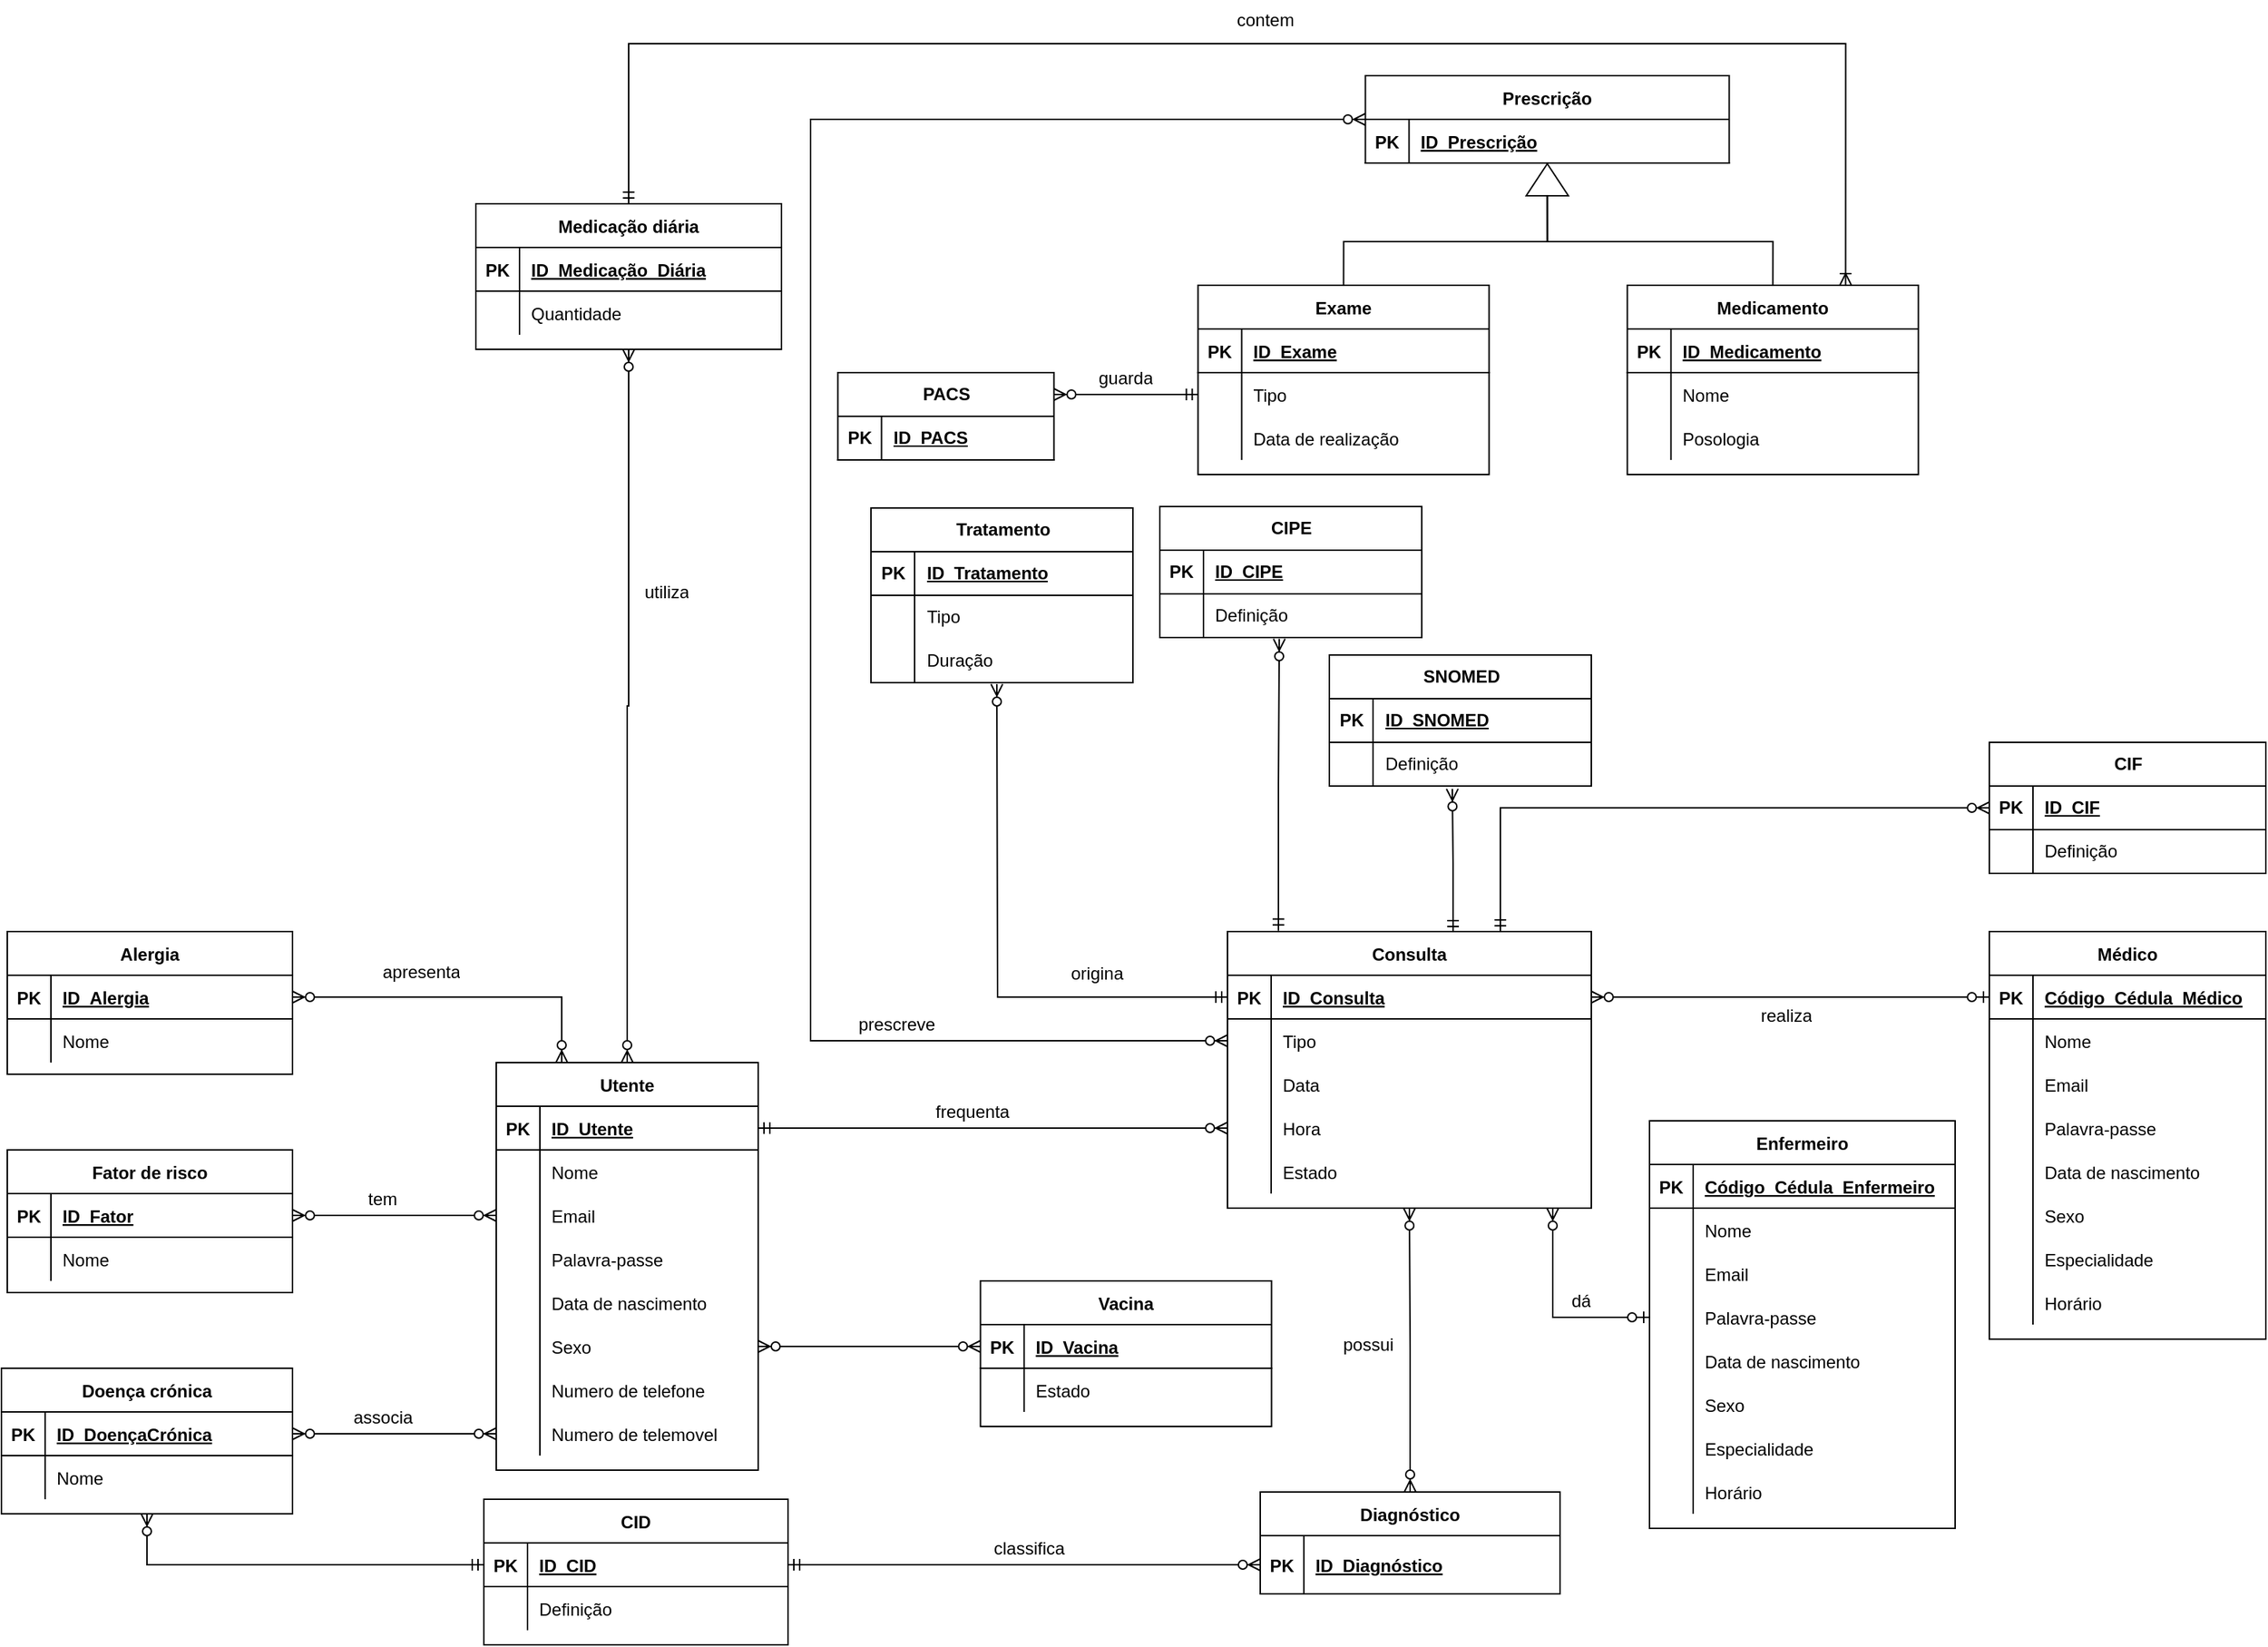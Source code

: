<mxfile version="22.1.7" type="device">
  <diagram id="R2lEEEUBdFMjLlhIrx00" name="Page-1">
    <mxGraphModel dx="1884" dy="1556" grid="1" gridSize="10" guides="1" tooltips="1" connect="1" arrows="1" fold="1" page="1" pageScale="1" pageWidth="850" pageHeight="1100" math="0" shadow="0" extFonts="Permanent Marker^https://fonts.googleapis.com/css?family=Permanent+Marker">
      <root>
        <mxCell id="0" />
        <mxCell id="1" parent="0" />
        <mxCell id="C-vyLk0tnHw3VtMMgP7b-13" value="Prescrição" style="shape=table;startSize=30;container=1;collapsible=1;childLayout=tableLayout;fixedRows=1;rowLines=0;fontStyle=1;align=center;resizeLast=1;" parent="1" vertex="1">
          <mxGeometry x="431.25" y="-428" width="250" height="60" as="geometry" />
        </mxCell>
        <mxCell id="C-vyLk0tnHw3VtMMgP7b-14" value="" style="shape=partialRectangle;collapsible=0;dropTarget=0;pointerEvents=0;fillColor=none;points=[[0,0.5],[1,0.5]];portConstraint=eastwest;top=0;left=0;right=0;bottom=1;" parent="C-vyLk0tnHw3VtMMgP7b-13" vertex="1">
          <mxGeometry y="30" width="250" height="30" as="geometry" />
        </mxCell>
        <mxCell id="C-vyLk0tnHw3VtMMgP7b-15" value="PK" style="shape=partialRectangle;overflow=hidden;connectable=0;fillColor=none;top=0;left=0;bottom=0;right=0;fontStyle=1;" parent="C-vyLk0tnHw3VtMMgP7b-14" vertex="1">
          <mxGeometry width="30" height="30" as="geometry">
            <mxRectangle width="30" height="30" as="alternateBounds" />
          </mxGeometry>
        </mxCell>
        <mxCell id="C-vyLk0tnHw3VtMMgP7b-16" value="ID_Prescrição" style="shape=partialRectangle;overflow=hidden;connectable=0;fillColor=none;top=0;left=0;bottom=0;right=0;align=left;spacingLeft=6;fontStyle=5;" parent="C-vyLk0tnHw3VtMMgP7b-14" vertex="1">
          <mxGeometry x="30" width="220" height="30" as="geometry">
            <mxRectangle width="220" height="30" as="alternateBounds" />
          </mxGeometry>
        </mxCell>
        <mxCell id="C-vyLk0tnHw3VtMMgP7b-23" value="Medicação diária" style="shape=table;startSize=30;container=1;collapsible=1;childLayout=tableLayout;fixedRows=1;rowLines=0;fontStyle=1;align=center;resizeLast=1;" parent="1" vertex="1">
          <mxGeometry x="-180" y="-340" width="210" height="100" as="geometry" />
        </mxCell>
        <mxCell id="C-vyLk0tnHw3VtMMgP7b-24" value="" style="shape=partialRectangle;collapsible=0;dropTarget=0;pointerEvents=0;fillColor=none;points=[[0,0.5],[1,0.5]];portConstraint=eastwest;top=0;left=0;right=0;bottom=1;" parent="C-vyLk0tnHw3VtMMgP7b-23" vertex="1">
          <mxGeometry y="30" width="210" height="30" as="geometry" />
        </mxCell>
        <mxCell id="C-vyLk0tnHw3VtMMgP7b-25" value="PK" style="shape=partialRectangle;overflow=hidden;connectable=0;fillColor=none;top=0;left=0;bottom=0;right=0;fontStyle=1;" parent="C-vyLk0tnHw3VtMMgP7b-24" vertex="1">
          <mxGeometry width="30" height="30" as="geometry">
            <mxRectangle width="30" height="30" as="alternateBounds" />
          </mxGeometry>
        </mxCell>
        <mxCell id="C-vyLk0tnHw3VtMMgP7b-26" value="ID_Medicação_Diária" style="shape=partialRectangle;overflow=hidden;connectable=0;fillColor=none;top=0;left=0;bottom=0;right=0;align=left;spacingLeft=6;fontStyle=5;" parent="C-vyLk0tnHw3VtMMgP7b-24" vertex="1">
          <mxGeometry x="30" width="180" height="30" as="geometry">
            <mxRectangle width="180" height="30" as="alternateBounds" />
          </mxGeometry>
        </mxCell>
        <mxCell id="UzA9iLjYdCD1kHYzJ1ie-90" value="" style="shape=tableRow;horizontal=0;startSize=0;swimlaneHead=0;swimlaneBody=0;fillColor=none;collapsible=0;dropTarget=0;points=[[0,0.5],[1,0.5]];portConstraint=eastwest;top=0;left=0;right=0;bottom=0;" parent="C-vyLk0tnHw3VtMMgP7b-23" vertex="1">
          <mxGeometry y="60" width="210" height="30" as="geometry" />
        </mxCell>
        <mxCell id="UzA9iLjYdCD1kHYzJ1ie-91" value="" style="shape=partialRectangle;connectable=0;fillColor=none;top=0;left=0;bottom=0;right=0;editable=1;overflow=hidden;" parent="UzA9iLjYdCD1kHYzJ1ie-90" vertex="1">
          <mxGeometry width="30" height="30" as="geometry">
            <mxRectangle width="30" height="30" as="alternateBounds" />
          </mxGeometry>
        </mxCell>
        <mxCell id="UzA9iLjYdCD1kHYzJ1ie-92" value="Quantidade" style="shape=partialRectangle;connectable=0;fillColor=none;top=0;left=0;bottom=0;right=0;align=left;spacingLeft=6;overflow=hidden;" parent="UzA9iLjYdCD1kHYzJ1ie-90" vertex="1">
          <mxGeometry x="30" width="180" height="30" as="geometry">
            <mxRectangle width="180" height="30" as="alternateBounds" />
          </mxGeometry>
        </mxCell>
        <mxCell id="B-6rbLcPYMFbPIC1WZxQ-1" value="Doença crónica" style="shape=table;startSize=30;container=1;collapsible=1;childLayout=tableLayout;fixedRows=1;rowLines=0;fontStyle=1;align=center;resizeLast=1;" parent="1" vertex="1">
          <mxGeometry x="-506" y="460" width="200" height="100" as="geometry" />
        </mxCell>
        <mxCell id="B-6rbLcPYMFbPIC1WZxQ-2" value="" style="shape=partialRectangle;collapsible=0;dropTarget=0;pointerEvents=0;fillColor=none;points=[[0,0.5],[1,0.5]];portConstraint=eastwest;top=0;left=0;right=0;bottom=1;" parent="B-6rbLcPYMFbPIC1WZxQ-1" vertex="1">
          <mxGeometry y="30" width="200" height="30" as="geometry" />
        </mxCell>
        <mxCell id="B-6rbLcPYMFbPIC1WZxQ-3" value="PK" style="shape=partialRectangle;overflow=hidden;connectable=0;fillColor=none;top=0;left=0;bottom=0;right=0;fontStyle=1;" parent="B-6rbLcPYMFbPIC1WZxQ-2" vertex="1">
          <mxGeometry width="30" height="30" as="geometry">
            <mxRectangle width="30" height="30" as="alternateBounds" />
          </mxGeometry>
        </mxCell>
        <mxCell id="B-6rbLcPYMFbPIC1WZxQ-4" value="ID_DoençaCrónica" style="shape=partialRectangle;overflow=hidden;connectable=0;fillColor=none;top=0;left=0;bottom=0;right=0;align=left;spacingLeft=6;fontStyle=5;" parent="B-6rbLcPYMFbPIC1WZxQ-2" vertex="1">
          <mxGeometry x="30" width="170" height="30" as="geometry">
            <mxRectangle width="170" height="30" as="alternateBounds" />
          </mxGeometry>
        </mxCell>
        <mxCell id="B-6rbLcPYMFbPIC1WZxQ-5" value="" style="shape=partialRectangle;collapsible=0;dropTarget=0;pointerEvents=0;fillColor=none;points=[[0,0.5],[1,0.5]];portConstraint=eastwest;top=0;left=0;right=0;bottom=0;" parent="B-6rbLcPYMFbPIC1WZxQ-1" vertex="1">
          <mxGeometry y="60" width="200" height="30" as="geometry" />
        </mxCell>
        <mxCell id="B-6rbLcPYMFbPIC1WZxQ-6" value="" style="shape=partialRectangle;overflow=hidden;connectable=0;fillColor=none;top=0;left=0;bottom=0;right=0;" parent="B-6rbLcPYMFbPIC1WZxQ-5" vertex="1">
          <mxGeometry width="30" height="30" as="geometry">
            <mxRectangle width="30" height="30" as="alternateBounds" />
          </mxGeometry>
        </mxCell>
        <mxCell id="B-6rbLcPYMFbPIC1WZxQ-7" value="Nome" style="shape=partialRectangle;overflow=hidden;connectable=0;fillColor=none;top=0;left=0;bottom=0;right=0;align=left;spacingLeft=6;" parent="B-6rbLcPYMFbPIC1WZxQ-5" vertex="1">
          <mxGeometry x="30" width="170" height="30" as="geometry">
            <mxRectangle width="170" height="30" as="alternateBounds" />
          </mxGeometry>
        </mxCell>
        <mxCell id="B-6rbLcPYMFbPIC1WZxQ-8" value="Utente" style="shape=table;startSize=30;container=1;collapsible=1;childLayout=tableLayout;fixedRows=1;rowLines=0;fontStyle=1;align=center;resizeLast=1;" parent="1" vertex="1">
          <mxGeometry x="-166" y="250" width="180" height="280.0" as="geometry" />
        </mxCell>
        <mxCell id="B-6rbLcPYMFbPIC1WZxQ-9" value="" style="shape=partialRectangle;collapsible=0;dropTarget=0;pointerEvents=0;fillColor=none;points=[[0,0.5],[1,0.5]];portConstraint=eastwest;top=0;left=0;right=0;bottom=1;" parent="B-6rbLcPYMFbPIC1WZxQ-8" vertex="1">
          <mxGeometry y="30" width="180" height="30" as="geometry" />
        </mxCell>
        <mxCell id="B-6rbLcPYMFbPIC1WZxQ-10" value="PK" style="shape=partialRectangle;overflow=hidden;connectable=0;fillColor=none;top=0;left=0;bottom=0;right=0;fontStyle=1;" parent="B-6rbLcPYMFbPIC1WZxQ-9" vertex="1">
          <mxGeometry width="30" height="30" as="geometry">
            <mxRectangle width="30" height="30" as="alternateBounds" />
          </mxGeometry>
        </mxCell>
        <mxCell id="B-6rbLcPYMFbPIC1WZxQ-11" value="ID_Utente" style="shape=partialRectangle;overflow=hidden;connectable=0;fillColor=none;top=0;left=0;bottom=0;right=0;align=left;spacingLeft=6;fontStyle=5;" parent="B-6rbLcPYMFbPIC1WZxQ-9" vertex="1">
          <mxGeometry x="30" width="150" height="30" as="geometry">
            <mxRectangle width="150" height="30" as="alternateBounds" />
          </mxGeometry>
        </mxCell>
        <mxCell id="B-6rbLcPYMFbPIC1WZxQ-12" value="" style="shape=partialRectangle;collapsible=0;dropTarget=0;pointerEvents=0;fillColor=none;points=[[0,0.5],[1,0.5]];portConstraint=eastwest;top=0;left=0;right=0;bottom=0;" parent="B-6rbLcPYMFbPIC1WZxQ-8" vertex="1">
          <mxGeometry y="60" width="180" height="30" as="geometry" />
        </mxCell>
        <mxCell id="B-6rbLcPYMFbPIC1WZxQ-13" value="" style="shape=partialRectangle;overflow=hidden;connectable=0;fillColor=none;top=0;left=0;bottom=0;right=0;" parent="B-6rbLcPYMFbPIC1WZxQ-12" vertex="1">
          <mxGeometry width="30" height="30" as="geometry">
            <mxRectangle width="30" height="30" as="alternateBounds" />
          </mxGeometry>
        </mxCell>
        <mxCell id="B-6rbLcPYMFbPIC1WZxQ-14" value="Nome" style="shape=partialRectangle;overflow=hidden;connectable=0;fillColor=none;top=0;left=0;bottom=0;right=0;align=left;spacingLeft=6;" parent="B-6rbLcPYMFbPIC1WZxQ-12" vertex="1">
          <mxGeometry x="30" width="150" height="30" as="geometry">
            <mxRectangle width="150" height="30" as="alternateBounds" />
          </mxGeometry>
        </mxCell>
        <mxCell id="cwaRhpSlyB5uGAC2nTek-1" value="" style="shape=tableRow;horizontal=0;startSize=0;swimlaneHead=0;swimlaneBody=0;fillColor=none;collapsible=0;dropTarget=0;points=[[0,0.5],[1,0.5]];portConstraint=eastwest;top=0;left=0;right=0;bottom=0;" parent="B-6rbLcPYMFbPIC1WZxQ-8" vertex="1">
          <mxGeometry y="90" width="180" height="30" as="geometry" />
        </mxCell>
        <mxCell id="cwaRhpSlyB5uGAC2nTek-2" value="" style="shape=partialRectangle;connectable=0;fillColor=none;top=0;left=0;bottom=0;right=0;editable=1;overflow=hidden;" parent="cwaRhpSlyB5uGAC2nTek-1" vertex="1">
          <mxGeometry width="30" height="30" as="geometry">
            <mxRectangle width="30" height="30" as="alternateBounds" />
          </mxGeometry>
        </mxCell>
        <mxCell id="cwaRhpSlyB5uGAC2nTek-3" value="Email" style="shape=partialRectangle;connectable=0;fillColor=none;top=0;left=0;bottom=0;right=0;align=left;spacingLeft=6;overflow=hidden;" parent="cwaRhpSlyB5uGAC2nTek-1" vertex="1">
          <mxGeometry x="30" width="150" height="30" as="geometry">
            <mxRectangle width="150" height="30" as="alternateBounds" />
          </mxGeometry>
        </mxCell>
        <mxCell id="UzA9iLjYdCD1kHYzJ1ie-114" value="" style="shape=tableRow;horizontal=0;startSize=0;swimlaneHead=0;swimlaneBody=0;fillColor=none;collapsible=0;dropTarget=0;points=[[0,0.5],[1,0.5]];portConstraint=eastwest;top=0;left=0;right=0;bottom=0;" parent="B-6rbLcPYMFbPIC1WZxQ-8" vertex="1">
          <mxGeometry y="120" width="180" height="30" as="geometry" />
        </mxCell>
        <mxCell id="UzA9iLjYdCD1kHYzJ1ie-115" value="" style="shape=partialRectangle;connectable=0;fillColor=none;top=0;left=0;bottom=0;right=0;editable=1;overflow=hidden;" parent="UzA9iLjYdCD1kHYzJ1ie-114" vertex="1">
          <mxGeometry width="30" height="30" as="geometry">
            <mxRectangle width="30" height="30" as="alternateBounds" />
          </mxGeometry>
        </mxCell>
        <mxCell id="UzA9iLjYdCD1kHYzJ1ie-116" value="Palavra-passe" style="shape=partialRectangle;connectable=0;fillColor=none;top=0;left=0;bottom=0;right=0;align=left;spacingLeft=6;overflow=hidden;" parent="UzA9iLjYdCD1kHYzJ1ie-114" vertex="1">
          <mxGeometry x="30" width="150" height="30" as="geometry">
            <mxRectangle width="150" height="30" as="alternateBounds" />
          </mxGeometry>
        </mxCell>
        <mxCell id="UzA9iLjYdCD1kHYzJ1ie-76" value="" style="shape=tableRow;horizontal=0;startSize=0;swimlaneHead=0;swimlaneBody=0;fillColor=none;collapsible=0;dropTarget=0;points=[[0,0.5],[1,0.5]];portConstraint=eastwest;top=0;left=0;right=0;bottom=0;" parent="B-6rbLcPYMFbPIC1WZxQ-8" vertex="1">
          <mxGeometry y="150" width="180" height="30" as="geometry" />
        </mxCell>
        <mxCell id="UzA9iLjYdCD1kHYzJ1ie-77" value="" style="shape=partialRectangle;connectable=0;fillColor=none;top=0;left=0;bottom=0;right=0;editable=1;overflow=hidden;" parent="UzA9iLjYdCD1kHYzJ1ie-76" vertex="1">
          <mxGeometry width="30" height="30" as="geometry">
            <mxRectangle width="30" height="30" as="alternateBounds" />
          </mxGeometry>
        </mxCell>
        <mxCell id="UzA9iLjYdCD1kHYzJ1ie-78" value="Data de nascimento" style="shape=partialRectangle;connectable=0;fillColor=none;top=0;left=0;bottom=0;right=0;align=left;spacingLeft=6;overflow=hidden;" parent="UzA9iLjYdCD1kHYzJ1ie-76" vertex="1">
          <mxGeometry x="30" width="150" height="30" as="geometry">
            <mxRectangle width="150" height="30" as="alternateBounds" />
          </mxGeometry>
        </mxCell>
        <mxCell id="cwaRhpSlyB5uGAC2nTek-4" value="" style="shape=tableRow;horizontal=0;startSize=0;swimlaneHead=0;swimlaneBody=0;fillColor=none;collapsible=0;dropTarget=0;points=[[0,0.5],[1,0.5]];portConstraint=eastwest;top=0;left=0;right=0;bottom=0;" parent="B-6rbLcPYMFbPIC1WZxQ-8" vertex="1">
          <mxGeometry y="180" width="180" height="30" as="geometry" />
        </mxCell>
        <mxCell id="cwaRhpSlyB5uGAC2nTek-5" value="" style="shape=partialRectangle;connectable=0;fillColor=none;top=0;left=0;bottom=0;right=0;editable=1;overflow=hidden;" parent="cwaRhpSlyB5uGAC2nTek-4" vertex="1">
          <mxGeometry width="30" height="30" as="geometry">
            <mxRectangle width="30" height="30" as="alternateBounds" />
          </mxGeometry>
        </mxCell>
        <mxCell id="cwaRhpSlyB5uGAC2nTek-6" value="Sexo" style="shape=partialRectangle;connectable=0;fillColor=none;top=0;left=0;bottom=0;right=0;align=left;spacingLeft=6;overflow=hidden;" parent="cwaRhpSlyB5uGAC2nTek-4" vertex="1">
          <mxGeometry x="30" width="150" height="30" as="geometry">
            <mxRectangle width="150" height="30" as="alternateBounds" />
          </mxGeometry>
        </mxCell>
        <mxCell id="UzA9iLjYdCD1kHYzJ1ie-108" value="" style="shape=tableRow;horizontal=0;startSize=0;swimlaneHead=0;swimlaneBody=0;fillColor=none;collapsible=0;dropTarget=0;points=[[0,0.5],[1,0.5]];portConstraint=eastwest;top=0;left=0;right=0;bottom=0;" parent="B-6rbLcPYMFbPIC1WZxQ-8" vertex="1">
          <mxGeometry y="210" width="180" height="30" as="geometry" />
        </mxCell>
        <mxCell id="UzA9iLjYdCD1kHYzJ1ie-109" value="" style="shape=partialRectangle;connectable=0;fillColor=none;top=0;left=0;bottom=0;right=0;editable=1;overflow=hidden;" parent="UzA9iLjYdCD1kHYzJ1ie-108" vertex="1">
          <mxGeometry width="30" height="30" as="geometry">
            <mxRectangle width="30" height="30" as="alternateBounds" />
          </mxGeometry>
        </mxCell>
        <mxCell id="UzA9iLjYdCD1kHYzJ1ie-110" value="Numero de telefone" style="shape=partialRectangle;connectable=0;fillColor=none;top=0;left=0;bottom=0;right=0;align=left;spacingLeft=6;overflow=hidden;" parent="UzA9iLjYdCD1kHYzJ1ie-108" vertex="1">
          <mxGeometry x="30" width="150" height="30" as="geometry">
            <mxRectangle width="150" height="30" as="alternateBounds" />
          </mxGeometry>
        </mxCell>
        <mxCell id="UzA9iLjYdCD1kHYzJ1ie-127" value="" style="shape=tableRow;horizontal=0;startSize=0;swimlaneHead=0;swimlaneBody=0;fillColor=none;collapsible=0;dropTarget=0;points=[[0,0.5],[1,0.5]];portConstraint=eastwest;top=0;left=0;right=0;bottom=0;" parent="B-6rbLcPYMFbPIC1WZxQ-8" vertex="1">
          <mxGeometry y="240" width="180" height="30" as="geometry" />
        </mxCell>
        <mxCell id="UzA9iLjYdCD1kHYzJ1ie-128" value="" style="shape=partialRectangle;connectable=0;fillColor=none;top=0;left=0;bottom=0;right=0;editable=1;overflow=hidden;" parent="UzA9iLjYdCD1kHYzJ1ie-127" vertex="1">
          <mxGeometry width="30" height="30" as="geometry">
            <mxRectangle width="30" height="30" as="alternateBounds" />
          </mxGeometry>
        </mxCell>
        <mxCell id="UzA9iLjYdCD1kHYzJ1ie-129" value="Numero de telemovel" style="shape=partialRectangle;connectable=0;fillColor=none;top=0;left=0;bottom=0;right=0;align=left;spacingLeft=6;overflow=hidden;" parent="UzA9iLjYdCD1kHYzJ1ie-127" vertex="1">
          <mxGeometry x="30" width="150" height="30" as="geometry">
            <mxRectangle width="150" height="30" as="alternateBounds" />
          </mxGeometry>
        </mxCell>
        <mxCell id="B-6rbLcPYMFbPIC1WZxQ-15" value="Fator de risco" style="shape=table;startSize=30;container=1;collapsible=1;childLayout=tableLayout;fixedRows=1;rowLines=0;fontStyle=1;align=center;resizeLast=1;" parent="1" vertex="1">
          <mxGeometry x="-502" y="310" width="196" height="98" as="geometry" />
        </mxCell>
        <mxCell id="B-6rbLcPYMFbPIC1WZxQ-16" value="" style="shape=partialRectangle;collapsible=0;dropTarget=0;pointerEvents=0;fillColor=none;points=[[0,0.5],[1,0.5]];portConstraint=eastwest;top=0;left=0;right=0;bottom=1;" parent="B-6rbLcPYMFbPIC1WZxQ-15" vertex="1">
          <mxGeometry y="30" width="196" height="30" as="geometry" />
        </mxCell>
        <mxCell id="B-6rbLcPYMFbPIC1WZxQ-17" value="PK" style="shape=partialRectangle;overflow=hidden;connectable=0;fillColor=none;top=0;left=0;bottom=0;right=0;fontStyle=1;" parent="B-6rbLcPYMFbPIC1WZxQ-16" vertex="1">
          <mxGeometry width="30" height="30" as="geometry">
            <mxRectangle width="30" height="30" as="alternateBounds" />
          </mxGeometry>
        </mxCell>
        <mxCell id="B-6rbLcPYMFbPIC1WZxQ-18" value="ID_Fator" style="shape=partialRectangle;overflow=hidden;connectable=0;fillColor=none;top=0;left=0;bottom=0;right=0;align=left;spacingLeft=6;fontStyle=5;" parent="B-6rbLcPYMFbPIC1WZxQ-16" vertex="1">
          <mxGeometry x="30" width="166" height="30" as="geometry">
            <mxRectangle width="166" height="30" as="alternateBounds" />
          </mxGeometry>
        </mxCell>
        <mxCell id="B-6rbLcPYMFbPIC1WZxQ-19" value="" style="shape=partialRectangle;collapsible=0;dropTarget=0;pointerEvents=0;fillColor=none;points=[[0,0.5],[1,0.5]];portConstraint=eastwest;top=0;left=0;right=0;bottom=0;" parent="B-6rbLcPYMFbPIC1WZxQ-15" vertex="1">
          <mxGeometry y="60" width="196" height="30" as="geometry" />
        </mxCell>
        <mxCell id="B-6rbLcPYMFbPIC1WZxQ-20" value="" style="shape=partialRectangle;overflow=hidden;connectable=0;fillColor=none;top=0;left=0;bottom=0;right=0;" parent="B-6rbLcPYMFbPIC1WZxQ-19" vertex="1">
          <mxGeometry width="30" height="30" as="geometry">
            <mxRectangle width="30" height="30" as="alternateBounds" />
          </mxGeometry>
        </mxCell>
        <mxCell id="B-6rbLcPYMFbPIC1WZxQ-21" value="Nome" style="shape=partialRectangle;overflow=hidden;connectable=0;fillColor=none;top=0;left=0;bottom=0;right=0;align=left;spacingLeft=6;" parent="B-6rbLcPYMFbPIC1WZxQ-19" vertex="1">
          <mxGeometry x="30" width="166" height="30" as="geometry">
            <mxRectangle width="166" height="30" as="alternateBounds" />
          </mxGeometry>
        </mxCell>
        <mxCell id="B-6rbLcPYMFbPIC1WZxQ-29" value="Consulta" style="shape=table;startSize=30;container=1;collapsible=1;childLayout=tableLayout;fixedRows=1;rowLines=0;fontStyle=1;align=center;resizeLast=1;" parent="1" vertex="1">
          <mxGeometry x="336.5" y="160" width="250" height="190" as="geometry" />
        </mxCell>
        <mxCell id="B-6rbLcPYMFbPIC1WZxQ-30" value="" style="shape=partialRectangle;collapsible=0;dropTarget=0;pointerEvents=0;fillColor=none;points=[[0,0.5],[1,0.5]];portConstraint=eastwest;top=0;left=0;right=0;bottom=1;" parent="B-6rbLcPYMFbPIC1WZxQ-29" vertex="1">
          <mxGeometry y="30" width="250" height="30" as="geometry" />
        </mxCell>
        <mxCell id="B-6rbLcPYMFbPIC1WZxQ-31" value="PK" style="shape=partialRectangle;overflow=hidden;connectable=0;fillColor=none;top=0;left=0;bottom=0;right=0;fontStyle=1;" parent="B-6rbLcPYMFbPIC1WZxQ-30" vertex="1">
          <mxGeometry width="30" height="30" as="geometry">
            <mxRectangle width="30" height="30" as="alternateBounds" />
          </mxGeometry>
        </mxCell>
        <mxCell id="B-6rbLcPYMFbPIC1WZxQ-32" value="ID_Consulta" style="shape=partialRectangle;overflow=hidden;connectable=0;fillColor=none;top=0;left=0;bottom=0;right=0;align=left;spacingLeft=6;fontStyle=5;" parent="B-6rbLcPYMFbPIC1WZxQ-30" vertex="1">
          <mxGeometry x="30" width="220" height="30" as="geometry">
            <mxRectangle width="220" height="30" as="alternateBounds" />
          </mxGeometry>
        </mxCell>
        <mxCell id="B-6rbLcPYMFbPIC1WZxQ-33" value="" style="shape=partialRectangle;collapsible=0;dropTarget=0;pointerEvents=0;fillColor=none;points=[[0,0.5],[1,0.5]];portConstraint=eastwest;top=0;left=0;right=0;bottom=0;" parent="B-6rbLcPYMFbPIC1WZxQ-29" vertex="1">
          <mxGeometry y="60" width="250" height="30" as="geometry" />
        </mxCell>
        <mxCell id="B-6rbLcPYMFbPIC1WZxQ-34" value="" style="shape=partialRectangle;overflow=hidden;connectable=0;fillColor=none;top=0;left=0;bottom=0;right=0;" parent="B-6rbLcPYMFbPIC1WZxQ-33" vertex="1">
          <mxGeometry width="30" height="30" as="geometry">
            <mxRectangle width="30" height="30" as="alternateBounds" />
          </mxGeometry>
        </mxCell>
        <mxCell id="B-6rbLcPYMFbPIC1WZxQ-35" value="Tipo" style="shape=partialRectangle;overflow=hidden;connectable=0;fillColor=none;top=0;left=0;bottom=0;right=0;align=left;spacingLeft=6;" parent="B-6rbLcPYMFbPIC1WZxQ-33" vertex="1">
          <mxGeometry x="30" width="220" height="30" as="geometry">
            <mxRectangle width="220" height="30" as="alternateBounds" />
          </mxGeometry>
        </mxCell>
        <mxCell id="UzA9iLjYdCD1kHYzJ1ie-146" value="" style="shape=tableRow;horizontal=0;startSize=0;swimlaneHead=0;swimlaneBody=0;fillColor=none;collapsible=0;dropTarget=0;points=[[0,0.5],[1,0.5]];portConstraint=eastwest;top=0;left=0;right=0;bottom=0;" parent="B-6rbLcPYMFbPIC1WZxQ-29" vertex="1">
          <mxGeometry y="90" width="250" height="30" as="geometry" />
        </mxCell>
        <mxCell id="UzA9iLjYdCD1kHYzJ1ie-147" value="" style="shape=partialRectangle;connectable=0;fillColor=none;top=0;left=0;bottom=0;right=0;editable=1;overflow=hidden;" parent="UzA9iLjYdCD1kHYzJ1ie-146" vertex="1">
          <mxGeometry width="30" height="30" as="geometry">
            <mxRectangle width="30" height="30" as="alternateBounds" />
          </mxGeometry>
        </mxCell>
        <mxCell id="UzA9iLjYdCD1kHYzJ1ie-148" value="Data" style="shape=partialRectangle;connectable=0;fillColor=none;top=0;left=0;bottom=0;right=0;align=left;spacingLeft=6;overflow=hidden;" parent="UzA9iLjYdCD1kHYzJ1ie-146" vertex="1">
          <mxGeometry x="30" width="220" height="30" as="geometry">
            <mxRectangle width="220" height="30" as="alternateBounds" />
          </mxGeometry>
        </mxCell>
        <mxCell id="MBParJCzq3gT6NjZbCS9-2" value="" style="shape=tableRow;horizontal=0;startSize=0;swimlaneHead=0;swimlaneBody=0;fillColor=none;collapsible=0;dropTarget=0;points=[[0,0.5],[1,0.5]];portConstraint=eastwest;top=0;left=0;right=0;bottom=0;" parent="B-6rbLcPYMFbPIC1WZxQ-29" vertex="1">
          <mxGeometry y="120" width="250" height="30" as="geometry" />
        </mxCell>
        <mxCell id="MBParJCzq3gT6NjZbCS9-3" value="" style="shape=partialRectangle;connectable=0;fillColor=none;top=0;left=0;bottom=0;right=0;editable=1;overflow=hidden;" parent="MBParJCzq3gT6NjZbCS9-2" vertex="1">
          <mxGeometry width="30" height="30" as="geometry">
            <mxRectangle width="30" height="30" as="alternateBounds" />
          </mxGeometry>
        </mxCell>
        <mxCell id="MBParJCzq3gT6NjZbCS9-4" value="Hora" style="shape=partialRectangle;connectable=0;fillColor=none;top=0;left=0;bottom=0;right=0;align=left;spacingLeft=6;overflow=hidden;" parent="MBParJCzq3gT6NjZbCS9-2" vertex="1">
          <mxGeometry x="30" width="220" height="30" as="geometry">
            <mxRectangle width="220" height="30" as="alternateBounds" />
          </mxGeometry>
        </mxCell>
        <mxCell id="MBParJCzq3gT6NjZbCS9-6" value="" style="shape=tableRow;horizontal=0;startSize=0;swimlaneHead=0;swimlaneBody=0;fillColor=none;collapsible=0;dropTarget=0;points=[[0,0.5],[1,0.5]];portConstraint=eastwest;top=0;left=0;right=0;bottom=0;" parent="B-6rbLcPYMFbPIC1WZxQ-29" vertex="1">
          <mxGeometry y="150" width="250" height="30" as="geometry" />
        </mxCell>
        <mxCell id="MBParJCzq3gT6NjZbCS9-7" value="" style="shape=partialRectangle;connectable=0;fillColor=none;top=0;left=0;bottom=0;right=0;editable=1;overflow=hidden;" parent="MBParJCzq3gT6NjZbCS9-6" vertex="1">
          <mxGeometry width="30" height="30" as="geometry">
            <mxRectangle width="30" height="30" as="alternateBounds" />
          </mxGeometry>
        </mxCell>
        <mxCell id="MBParJCzq3gT6NjZbCS9-8" value="Estado" style="shape=partialRectangle;connectable=0;fillColor=none;top=0;left=0;bottom=0;right=0;align=left;spacingLeft=6;overflow=hidden;" parent="MBParJCzq3gT6NjZbCS9-6" vertex="1">
          <mxGeometry x="30" width="220" height="30" as="geometry">
            <mxRectangle width="220" height="30" as="alternateBounds" />
          </mxGeometry>
        </mxCell>
        <mxCell id="B-6rbLcPYMFbPIC1WZxQ-36" value="Diagnóstico" style="shape=table;startSize=30;container=1;collapsible=1;childLayout=tableLayout;fixedRows=1;rowLines=0;fontStyle=1;align=center;resizeLast=1;" parent="1" vertex="1">
          <mxGeometry x="359" y="545" width="206" height="70" as="geometry" />
        </mxCell>
        <mxCell id="B-6rbLcPYMFbPIC1WZxQ-37" value="" style="shape=partialRectangle;collapsible=0;dropTarget=0;pointerEvents=0;fillColor=none;points=[[0,0.5],[1,0.5]];portConstraint=eastwest;top=0;left=0;right=0;bottom=1;" parent="B-6rbLcPYMFbPIC1WZxQ-36" vertex="1">
          <mxGeometry y="30" width="206" height="40" as="geometry" />
        </mxCell>
        <mxCell id="B-6rbLcPYMFbPIC1WZxQ-38" value="PK" style="shape=partialRectangle;overflow=hidden;connectable=0;fillColor=none;top=0;left=0;bottom=0;right=0;fontStyle=1;" parent="B-6rbLcPYMFbPIC1WZxQ-37" vertex="1">
          <mxGeometry width="30" height="40" as="geometry">
            <mxRectangle width="30" height="40" as="alternateBounds" />
          </mxGeometry>
        </mxCell>
        <mxCell id="B-6rbLcPYMFbPIC1WZxQ-39" value="ID_Diagnóstico" style="shape=partialRectangle;overflow=hidden;connectable=0;fillColor=none;top=0;left=0;bottom=0;right=0;align=left;spacingLeft=6;fontStyle=5;" parent="B-6rbLcPYMFbPIC1WZxQ-37" vertex="1">
          <mxGeometry x="30" width="176" height="40" as="geometry">
            <mxRectangle width="176" height="40" as="alternateBounds" />
          </mxGeometry>
        </mxCell>
        <mxCell id="B-6rbLcPYMFbPIC1WZxQ-50" value="Medicamento" style="shape=table;startSize=30;container=1;collapsible=1;childLayout=tableLayout;fixedRows=1;rowLines=0;fontStyle=1;align=center;resizeLast=1;" parent="1" vertex="1">
          <mxGeometry x="611.25" y="-284" width="200" height="130" as="geometry" />
        </mxCell>
        <mxCell id="B-6rbLcPYMFbPIC1WZxQ-51" value="" style="shape=partialRectangle;collapsible=0;dropTarget=0;pointerEvents=0;fillColor=none;points=[[0,0.5],[1,0.5]];portConstraint=eastwest;top=0;left=0;right=0;bottom=1;" parent="B-6rbLcPYMFbPIC1WZxQ-50" vertex="1">
          <mxGeometry y="30" width="200" height="30" as="geometry" />
        </mxCell>
        <mxCell id="B-6rbLcPYMFbPIC1WZxQ-52" value="PK" style="shape=partialRectangle;overflow=hidden;connectable=0;fillColor=none;top=0;left=0;bottom=0;right=0;fontStyle=1;" parent="B-6rbLcPYMFbPIC1WZxQ-51" vertex="1">
          <mxGeometry width="30" height="30" as="geometry">
            <mxRectangle width="30" height="30" as="alternateBounds" />
          </mxGeometry>
        </mxCell>
        <mxCell id="B-6rbLcPYMFbPIC1WZxQ-53" value="ID_Medicamento" style="shape=partialRectangle;overflow=hidden;connectable=0;fillColor=none;top=0;left=0;bottom=0;right=0;align=left;spacingLeft=6;fontStyle=5;" parent="B-6rbLcPYMFbPIC1WZxQ-51" vertex="1">
          <mxGeometry x="30" width="170" height="30" as="geometry">
            <mxRectangle width="170" height="30" as="alternateBounds" />
          </mxGeometry>
        </mxCell>
        <mxCell id="B-6rbLcPYMFbPIC1WZxQ-54" value="" style="shape=partialRectangle;collapsible=0;dropTarget=0;pointerEvents=0;fillColor=none;points=[[0,0.5],[1,0.5]];portConstraint=eastwest;top=0;left=0;right=0;bottom=0;" parent="B-6rbLcPYMFbPIC1WZxQ-50" vertex="1">
          <mxGeometry y="60" width="200" height="30" as="geometry" />
        </mxCell>
        <mxCell id="B-6rbLcPYMFbPIC1WZxQ-55" value="" style="shape=partialRectangle;overflow=hidden;connectable=0;fillColor=none;top=0;left=0;bottom=0;right=0;" parent="B-6rbLcPYMFbPIC1WZxQ-54" vertex="1">
          <mxGeometry width="30" height="30" as="geometry">
            <mxRectangle width="30" height="30" as="alternateBounds" />
          </mxGeometry>
        </mxCell>
        <mxCell id="B-6rbLcPYMFbPIC1WZxQ-56" value="Nome" style="shape=partialRectangle;overflow=hidden;connectable=0;fillColor=none;top=0;left=0;bottom=0;right=0;align=left;spacingLeft=6;" parent="B-6rbLcPYMFbPIC1WZxQ-54" vertex="1">
          <mxGeometry x="30" width="170" height="30" as="geometry">
            <mxRectangle width="170" height="30" as="alternateBounds" />
          </mxGeometry>
        </mxCell>
        <mxCell id="B-6rbLcPYMFbPIC1WZxQ-111" value="" style="shape=tableRow;horizontal=0;startSize=0;swimlaneHead=0;swimlaneBody=0;fillColor=none;collapsible=0;dropTarget=0;points=[[0,0.5],[1,0.5]];portConstraint=eastwest;top=0;left=0;right=0;bottom=0;" parent="B-6rbLcPYMFbPIC1WZxQ-50" vertex="1">
          <mxGeometry y="90" width="200" height="30" as="geometry" />
        </mxCell>
        <mxCell id="B-6rbLcPYMFbPIC1WZxQ-112" value="" style="shape=partialRectangle;connectable=0;fillColor=none;top=0;left=0;bottom=0;right=0;editable=1;overflow=hidden;" parent="B-6rbLcPYMFbPIC1WZxQ-111" vertex="1">
          <mxGeometry width="30" height="30" as="geometry">
            <mxRectangle width="30" height="30" as="alternateBounds" />
          </mxGeometry>
        </mxCell>
        <mxCell id="B-6rbLcPYMFbPIC1WZxQ-113" value="Posologia" style="shape=partialRectangle;connectable=0;fillColor=none;top=0;left=0;bottom=0;right=0;align=left;spacingLeft=6;overflow=hidden;" parent="B-6rbLcPYMFbPIC1WZxQ-111" vertex="1">
          <mxGeometry x="30" width="170" height="30" as="geometry">
            <mxRectangle width="170" height="30" as="alternateBounds" />
          </mxGeometry>
        </mxCell>
        <mxCell id="B-6rbLcPYMFbPIC1WZxQ-57" value="Exame" style="shape=table;startSize=30;container=1;collapsible=1;childLayout=tableLayout;fixedRows=1;rowLines=0;fontStyle=1;align=center;resizeLast=1;" parent="1" vertex="1">
          <mxGeometry x="316.25" y="-284" width="200" height="130" as="geometry" />
        </mxCell>
        <mxCell id="B-6rbLcPYMFbPIC1WZxQ-58" value="" style="shape=partialRectangle;collapsible=0;dropTarget=0;pointerEvents=0;fillColor=none;points=[[0,0.5],[1,0.5]];portConstraint=eastwest;top=0;left=0;right=0;bottom=1;" parent="B-6rbLcPYMFbPIC1WZxQ-57" vertex="1">
          <mxGeometry y="30" width="200" height="30" as="geometry" />
        </mxCell>
        <mxCell id="B-6rbLcPYMFbPIC1WZxQ-59" value="PK" style="shape=partialRectangle;overflow=hidden;connectable=0;fillColor=none;top=0;left=0;bottom=0;right=0;fontStyle=1;" parent="B-6rbLcPYMFbPIC1WZxQ-58" vertex="1">
          <mxGeometry width="30" height="30" as="geometry">
            <mxRectangle width="30" height="30" as="alternateBounds" />
          </mxGeometry>
        </mxCell>
        <mxCell id="B-6rbLcPYMFbPIC1WZxQ-60" value="ID_Exame" style="shape=partialRectangle;overflow=hidden;connectable=0;fillColor=none;top=0;left=0;bottom=0;right=0;align=left;spacingLeft=6;fontStyle=5;" parent="B-6rbLcPYMFbPIC1WZxQ-58" vertex="1">
          <mxGeometry x="30" width="170" height="30" as="geometry">
            <mxRectangle width="170" height="30" as="alternateBounds" />
          </mxGeometry>
        </mxCell>
        <mxCell id="B-6rbLcPYMFbPIC1WZxQ-61" value="" style="shape=partialRectangle;collapsible=0;dropTarget=0;pointerEvents=0;fillColor=none;points=[[0,0.5],[1,0.5]];portConstraint=eastwest;top=0;left=0;right=0;bottom=0;" parent="B-6rbLcPYMFbPIC1WZxQ-57" vertex="1">
          <mxGeometry y="60" width="200" height="30" as="geometry" />
        </mxCell>
        <mxCell id="B-6rbLcPYMFbPIC1WZxQ-62" value="" style="shape=partialRectangle;overflow=hidden;connectable=0;fillColor=none;top=0;left=0;bottom=0;right=0;" parent="B-6rbLcPYMFbPIC1WZxQ-61" vertex="1">
          <mxGeometry width="30" height="30" as="geometry">
            <mxRectangle width="30" height="30" as="alternateBounds" />
          </mxGeometry>
        </mxCell>
        <mxCell id="B-6rbLcPYMFbPIC1WZxQ-63" value="Tipo" style="shape=partialRectangle;overflow=hidden;connectable=0;fillColor=none;top=0;left=0;bottom=0;right=0;align=left;spacingLeft=6;" parent="B-6rbLcPYMFbPIC1WZxQ-61" vertex="1">
          <mxGeometry x="30" width="170" height="30" as="geometry">
            <mxRectangle width="170" height="30" as="alternateBounds" />
          </mxGeometry>
        </mxCell>
        <mxCell id="B-6rbLcPYMFbPIC1WZxQ-114" value="" style="shape=tableRow;horizontal=0;startSize=0;swimlaneHead=0;swimlaneBody=0;fillColor=none;collapsible=0;dropTarget=0;points=[[0,0.5],[1,0.5]];portConstraint=eastwest;top=0;left=0;right=0;bottom=0;" parent="B-6rbLcPYMFbPIC1WZxQ-57" vertex="1">
          <mxGeometry y="90" width="200" height="30" as="geometry" />
        </mxCell>
        <mxCell id="B-6rbLcPYMFbPIC1WZxQ-115" value="" style="shape=partialRectangle;connectable=0;fillColor=none;top=0;left=0;bottom=0;right=0;editable=1;overflow=hidden;" parent="B-6rbLcPYMFbPIC1WZxQ-114" vertex="1">
          <mxGeometry width="30" height="30" as="geometry">
            <mxRectangle width="30" height="30" as="alternateBounds" />
          </mxGeometry>
        </mxCell>
        <mxCell id="B-6rbLcPYMFbPIC1WZxQ-116" value="Data de realização" style="shape=partialRectangle;connectable=0;fillColor=none;top=0;left=0;bottom=0;right=0;align=left;spacingLeft=6;overflow=hidden;" parent="B-6rbLcPYMFbPIC1WZxQ-114" vertex="1">
          <mxGeometry x="30" width="170" height="30" as="geometry">
            <mxRectangle width="170" height="30" as="alternateBounds" />
          </mxGeometry>
        </mxCell>
        <mxCell id="B-6rbLcPYMFbPIC1WZxQ-64" value="Médico" style="shape=table;startSize=30;container=1;collapsible=1;childLayout=tableLayout;fixedRows=1;rowLines=0;fontStyle=1;align=center;resizeLast=1;" parent="1" vertex="1">
          <mxGeometry x="860" y="160" width="190" height="280.0" as="geometry" />
        </mxCell>
        <mxCell id="B-6rbLcPYMFbPIC1WZxQ-65" value="" style="shape=partialRectangle;collapsible=0;dropTarget=0;pointerEvents=0;fillColor=none;points=[[0,0.5],[1,0.5]];portConstraint=eastwest;top=0;left=0;right=0;bottom=1;" parent="B-6rbLcPYMFbPIC1WZxQ-64" vertex="1">
          <mxGeometry y="30" width="190" height="30" as="geometry" />
        </mxCell>
        <mxCell id="B-6rbLcPYMFbPIC1WZxQ-66" value="PK" style="shape=partialRectangle;overflow=hidden;connectable=0;fillColor=none;top=0;left=0;bottom=0;right=0;fontStyle=1;" parent="B-6rbLcPYMFbPIC1WZxQ-65" vertex="1">
          <mxGeometry width="30" height="30" as="geometry">
            <mxRectangle width="30" height="30" as="alternateBounds" />
          </mxGeometry>
        </mxCell>
        <mxCell id="B-6rbLcPYMFbPIC1WZxQ-67" value="Código_Cédula_Médico" style="shape=partialRectangle;overflow=hidden;connectable=0;fillColor=none;top=0;left=0;bottom=0;right=0;align=left;spacingLeft=6;fontStyle=5;" parent="B-6rbLcPYMFbPIC1WZxQ-65" vertex="1">
          <mxGeometry x="30" width="160" height="30" as="geometry">
            <mxRectangle width="160" height="30" as="alternateBounds" />
          </mxGeometry>
        </mxCell>
        <mxCell id="B-6rbLcPYMFbPIC1WZxQ-79" value="" style="shape=partialRectangle;collapsible=0;dropTarget=0;pointerEvents=0;fillColor=none;points=[[0,0.5],[1,0.5]];portConstraint=eastwest;top=0;left=0;right=0;bottom=0;" parent="B-6rbLcPYMFbPIC1WZxQ-64" vertex="1">
          <mxGeometry y="60" width="190" height="30" as="geometry" />
        </mxCell>
        <mxCell id="B-6rbLcPYMFbPIC1WZxQ-80" value="" style="shape=partialRectangle;overflow=hidden;connectable=0;fillColor=none;top=0;left=0;bottom=0;right=0;" parent="B-6rbLcPYMFbPIC1WZxQ-79" vertex="1">
          <mxGeometry width="30" height="30" as="geometry">
            <mxRectangle width="30" height="30" as="alternateBounds" />
          </mxGeometry>
        </mxCell>
        <mxCell id="B-6rbLcPYMFbPIC1WZxQ-81" value="Nome" style="shape=partialRectangle;overflow=hidden;connectable=0;fillColor=none;top=0;left=0;bottom=0;right=0;align=left;spacingLeft=6;" parent="B-6rbLcPYMFbPIC1WZxQ-79" vertex="1">
          <mxGeometry x="30" width="160" height="30" as="geometry">
            <mxRectangle width="160" height="30" as="alternateBounds" />
          </mxGeometry>
        </mxCell>
        <mxCell id="B-6rbLcPYMFbPIC1WZxQ-68" value="" style="shape=partialRectangle;collapsible=0;dropTarget=0;pointerEvents=0;fillColor=none;points=[[0,0.5],[1,0.5]];portConstraint=eastwest;top=0;left=0;right=0;bottom=0;" parent="B-6rbLcPYMFbPIC1WZxQ-64" vertex="1">
          <mxGeometry y="90" width="190" height="30" as="geometry" />
        </mxCell>
        <mxCell id="B-6rbLcPYMFbPIC1WZxQ-69" value="" style="shape=partialRectangle;overflow=hidden;connectable=0;fillColor=none;top=0;left=0;bottom=0;right=0;" parent="B-6rbLcPYMFbPIC1WZxQ-68" vertex="1">
          <mxGeometry width="30" height="30" as="geometry">
            <mxRectangle width="30" height="30" as="alternateBounds" />
          </mxGeometry>
        </mxCell>
        <mxCell id="B-6rbLcPYMFbPIC1WZxQ-70" value="Email" style="shape=partialRectangle;overflow=hidden;connectable=0;fillColor=none;top=0;left=0;bottom=0;right=0;align=left;spacingLeft=6;" parent="B-6rbLcPYMFbPIC1WZxQ-68" vertex="1">
          <mxGeometry x="30" width="160" height="30" as="geometry">
            <mxRectangle width="160" height="30" as="alternateBounds" />
          </mxGeometry>
        </mxCell>
        <mxCell id="UzA9iLjYdCD1kHYzJ1ie-9" value="" style="shape=tableRow;horizontal=0;startSize=0;swimlaneHead=0;swimlaneBody=0;fillColor=none;collapsible=0;dropTarget=0;points=[[0,0.5],[1,0.5]];portConstraint=eastwest;top=0;left=0;right=0;bottom=0;" parent="B-6rbLcPYMFbPIC1WZxQ-64" vertex="1">
          <mxGeometry y="120" width="190" height="30" as="geometry" />
        </mxCell>
        <mxCell id="UzA9iLjYdCD1kHYzJ1ie-10" value="" style="shape=partialRectangle;connectable=0;fillColor=none;top=0;left=0;bottom=0;right=0;editable=1;overflow=hidden;" parent="UzA9iLjYdCD1kHYzJ1ie-9" vertex="1">
          <mxGeometry width="30" height="30" as="geometry">
            <mxRectangle width="30" height="30" as="alternateBounds" />
          </mxGeometry>
        </mxCell>
        <mxCell id="UzA9iLjYdCD1kHYzJ1ie-11" value="Palavra-passe" style="shape=partialRectangle;connectable=0;fillColor=none;top=0;left=0;bottom=0;right=0;align=left;spacingLeft=6;overflow=hidden;" parent="UzA9iLjYdCD1kHYzJ1ie-9" vertex="1">
          <mxGeometry x="30" width="160" height="30" as="geometry">
            <mxRectangle width="160" height="30" as="alternateBounds" />
          </mxGeometry>
        </mxCell>
        <mxCell id="UzA9iLjYdCD1kHYzJ1ie-102" value="" style="shape=tableRow;horizontal=0;startSize=0;swimlaneHead=0;swimlaneBody=0;fillColor=none;collapsible=0;dropTarget=0;points=[[0,0.5],[1,0.5]];portConstraint=eastwest;top=0;left=0;right=0;bottom=0;" parent="B-6rbLcPYMFbPIC1WZxQ-64" vertex="1">
          <mxGeometry y="150" width="190" height="30" as="geometry" />
        </mxCell>
        <mxCell id="UzA9iLjYdCD1kHYzJ1ie-103" value="" style="shape=partialRectangle;connectable=0;fillColor=none;top=0;left=0;bottom=0;right=0;editable=1;overflow=hidden;" parent="UzA9iLjYdCD1kHYzJ1ie-102" vertex="1">
          <mxGeometry width="30" height="30" as="geometry">
            <mxRectangle width="30" height="30" as="alternateBounds" />
          </mxGeometry>
        </mxCell>
        <mxCell id="UzA9iLjYdCD1kHYzJ1ie-104" value="Data de nascimento" style="shape=partialRectangle;connectable=0;fillColor=none;top=0;left=0;bottom=0;right=0;align=left;spacingLeft=6;overflow=hidden;" parent="UzA9iLjYdCD1kHYzJ1ie-102" vertex="1">
          <mxGeometry x="30" width="160" height="30" as="geometry">
            <mxRectangle width="160" height="30" as="alternateBounds" />
          </mxGeometry>
        </mxCell>
        <mxCell id="UzA9iLjYdCD1kHYzJ1ie-105" value="" style="shape=tableRow;horizontal=0;startSize=0;swimlaneHead=0;swimlaneBody=0;fillColor=none;collapsible=0;dropTarget=0;points=[[0,0.5],[1,0.5]];portConstraint=eastwest;top=0;left=0;right=0;bottom=0;" parent="B-6rbLcPYMFbPIC1WZxQ-64" vertex="1">
          <mxGeometry y="180" width="190" height="30" as="geometry" />
        </mxCell>
        <mxCell id="UzA9iLjYdCD1kHYzJ1ie-106" value="" style="shape=partialRectangle;connectable=0;fillColor=none;top=0;left=0;bottom=0;right=0;editable=1;overflow=hidden;" parent="UzA9iLjYdCD1kHYzJ1ie-105" vertex="1">
          <mxGeometry width="30" height="30" as="geometry">
            <mxRectangle width="30" height="30" as="alternateBounds" />
          </mxGeometry>
        </mxCell>
        <mxCell id="UzA9iLjYdCD1kHYzJ1ie-107" value="Sexo" style="shape=partialRectangle;connectable=0;fillColor=none;top=0;left=0;bottom=0;right=0;align=left;spacingLeft=6;overflow=hidden;" parent="UzA9iLjYdCD1kHYzJ1ie-105" vertex="1">
          <mxGeometry x="30" width="160" height="30" as="geometry">
            <mxRectangle width="160" height="30" as="alternateBounds" />
          </mxGeometry>
        </mxCell>
        <mxCell id="UzA9iLjYdCD1kHYzJ1ie-138" value="" style="shape=tableRow;horizontal=0;startSize=0;swimlaneHead=0;swimlaneBody=0;fillColor=none;collapsible=0;dropTarget=0;points=[[0,0.5],[1,0.5]];portConstraint=eastwest;top=0;left=0;right=0;bottom=0;" parent="B-6rbLcPYMFbPIC1WZxQ-64" vertex="1">
          <mxGeometry y="210" width="190" height="30" as="geometry" />
        </mxCell>
        <mxCell id="UzA9iLjYdCD1kHYzJ1ie-139" value="" style="shape=partialRectangle;connectable=0;fillColor=none;top=0;left=0;bottom=0;right=0;editable=1;overflow=hidden;" parent="UzA9iLjYdCD1kHYzJ1ie-138" vertex="1">
          <mxGeometry width="30" height="30" as="geometry">
            <mxRectangle width="30" height="30" as="alternateBounds" />
          </mxGeometry>
        </mxCell>
        <mxCell id="UzA9iLjYdCD1kHYzJ1ie-140" value="Especialidade" style="shape=partialRectangle;connectable=0;fillColor=none;top=0;left=0;bottom=0;right=0;align=left;spacingLeft=6;overflow=hidden;" parent="UzA9iLjYdCD1kHYzJ1ie-138" vertex="1">
          <mxGeometry x="30" width="160" height="30" as="geometry">
            <mxRectangle width="160" height="30" as="alternateBounds" />
          </mxGeometry>
        </mxCell>
        <mxCell id="UzA9iLjYdCD1kHYzJ1ie-150" value="" style="shape=tableRow;horizontal=0;startSize=0;swimlaneHead=0;swimlaneBody=0;fillColor=none;collapsible=0;dropTarget=0;points=[[0,0.5],[1,0.5]];portConstraint=eastwest;top=0;left=0;right=0;bottom=0;" parent="B-6rbLcPYMFbPIC1WZxQ-64" vertex="1">
          <mxGeometry y="240" width="190" height="30" as="geometry" />
        </mxCell>
        <mxCell id="UzA9iLjYdCD1kHYzJ1ie-151" value="" style="shape=partialRectangle;connectable=0;fillColor=none;top=0;left=0;bottom=0;right=0;editable=1;overflow=hidden;" parent="UzA9iLjYdCD1kHYzJ1ie-150" vertex="1">
          <mxGeometry width="30" height="30" as="geometry">
            <mxRectangle width="30" height="30" as="alternateBounds" />
          </mxGeometry>
        </mxCell>
        <mxCell id="UzA9iLjYdCD1kHYzJ1ie-152" value="Horário" style="shape=partialRectangle;connectable=0;fillColor=none;top=0;left=0;bottom=0;right=0;align=left;spacingLeft=6;overflow=hidden;" parent="UzA9iLjYdCD1kHYzJ1ie-150" vertex="1">
          <mxGeometry x="30" width="160" height="30" as="geometry">
            <mxRectangle width="160" height="30" as="alternateBounds" />
          </mxGeometry>
        </mxCell>
        <mxCell id="B-6rbLcPYMFbPIC1WZxQ-71" value="Enfermeiro" style="shape=table;startSize=30;container=1;collapsible=1;childLayout=tableLayout;fixedRows=1;rowLines=0;fontStyle=1;align=center;resizeLast=1;" parent="1" vertex="1">
          <mxGeometry x="626.5" y="290" width="210" height="280" as="geometry" />
        </mxCell>
        <mxCell id="B-6rbLcPYMFbPIC1WZxQ-72" value="" style="shape=partialRectangle;collapsible=0;dropTarget=0;pointerEvents=0;fillColor=none;points=[[0,0.5],[1,0.5]];portConstraint=eastwest;top=0;left=0;right=0;bottom=1;" parent="B-6rbLcPYMFbPIC1WZxQ-71" vertex="1">
          <mxGeometry y="30" width="210" height="30" as="geometry" />
        </mxCell>
        <mxCell id="B-6rbLcPYMFbPIC1WZxQ-73" value="PK" style="shape=partialRectangle;overflow=hidden;connectable=0;fillColor=none;top=0;left=0;bottom=0;right=0;fontStyle=1;" parent="B-6rbLcPYMFbPIC1WZxQ-72" vertex="1">
          <mxGeometry width="30" height="30" as="geometry">
            <mxRectangle width="30" height="30" as="alternateBounds" />
          </mxGeometry>
        </mxCell>
        <mxCell id="B-6rbLcPYMFbPIC1WZxQ-74" value="Código_Cédula_Enfermeiro" style="shape=partialRectangle;overflow=hidden;connectable=0;fillColor=none;top=0;left=0;bottom=0;right=0;align=left;spacingLeft=6;fontStyle=5;" parent="B-6rbLcPYMFbPIC1WZxQ-72" vertex="1">
          <mxGeometry x="30" width="180" height="30" as="geometry">
            <mxRectangle width="180" height="30" as="alternateBounds" />
          </mxGeometry>
        </mxCell>
        <mxCell id="B-6rbLcPYMFbPIC1WZxQ-75" value="" style="shape=partialRectangle;collapsible=0;dropTarget=0;pointerEvents=0;fillColor=none;points=[[0,0.5],[1,0.5]];portConstraint=eastwest;top=0;left=0;right=0;bottom=0;" parent="B-6rbLcPYMFbPIC1WZxQ-71" vertex="1">
          <mxGeometry y="60" width="210" height="30" as="geometry" />
        </mxCell>
        <mxCell id="B-6rbLcPYMFbPIC1WZxQ-76" value="" style="shape=partialRectangle;overflow=hidden;connectable=0;fillColor=none;top=0;left=0;bottom=0;right=0;" parent="B-6rbLcPYMFbPIC1WZxQ-75" vertex="1">
          <mxGeometry width="30" height="30" as="geometry">
            <mxRectangle width="30" height="30" as="alternateBounds" />
          </mxGeometry>
        </mxCell>
        <mxCell id="B-6rbLcPYMFbPIC1WZxQ-77" value="Nome" style="shape=partialRectangle;overflow=hidden;connectable=0;fillColor=none;top=0;left=0;bottom=0;right=0;align=left;spacingLeft=6;" parent="B-6rbLcPYMFbPIC1WZxQ-75" vertex="1">
          <mxGeometry x="30" width="180" height="30" as="geometry">
            <mxRectangle width="180" height="30" as="alternateBounds" />
          </mxGeometry>
        </mxCell>
        <mxCell id="UzA9iLjYdCD1kHYzJ1ie-31" value="" style="shape=tableRow;horizontal=0;startSize=0;swimlaneHead=0;swimlaneBody=0;fillColor=none;collapsible=0;dropTarget=0;points=[[0,0.5],[1,0.5]];portConstraint=eastwest;top=0;left=0;right=0;bottom=0;" parent="B-6rbLcPYMFbPIC1WZxQ-71" vertex="1">
          <mxGeometry y="90" width="210" height="30" as="geometry" />
        </mxCell>
        <mxCell id="UzA9iLjYdCD1kHYzJ1ie-32" value="" style="shape=partialRectangle;connectable=0;fillColor=none;top=0;left=0;bottom=0;right=0;editable=1;overflow=hidden;" parent="UzA9iLjYdCD1kHYzJ1ie-31" vertex="1">
          <mxGeometry width="30" height="30" as="geometry">
            <mxRectangle width="30" height="30" as="alternateBounds" />
          </mxGeometry>
        </mxCell>
        <mxCell id="UzA9iLjYdCD1kHYzJ1ie-33" value="Email" style="shape=partialRectangle;connectable=0;fillColor=none;top=0;left=0;bottom=0;right=0;align=left;spacingLeft=6;overflow=hidden;" parent="UzA9iLjYdCD1kHYzJ1ie-31" vertex="1">
          <mxGeometry x="30" width="180" height="30" as="geometry">
            <mxRectangle width="180" height="30" as="alternateBounds" />
          </mxGeometry>
        </mxCell>
        <mxCell id="UzA9iLjYdCD1kHYzJ1ie-34" value="" style="shape=tableRow;horizontal=0;startSize=0;swimlaneHead=0;swimlaneBody=0;fillColor=none;collapsible=0;dropTarget=0;points=[[0,0.5],[1,0.5]];portConstraint=eastwest;top=0;left=0;right=0;bottom=0;" parent="B-6rbLcPYMFbPIC1WZxQ-71" vertex="1">
          <mxGeometry y="120" width="210" height="30" as="geometry" />
        </mxCell>
        <mxCell id="UzA9iLjYdCD1kHYzJ1ie-35" value="" style="shape=partialRectangle;connectable=0;fillColor=none;top=0;left=0;bottom=0;right=0;editable=1;overflow=hidden;" parent="UzA9iLjYdCD1kHYzJ1ie-34" vertex="1">
          <mxGeometry width="30" height="30" as="geometry">
            <mxRectangle width="30" height="30" as="alternateBounds" />
          </mxGeometry>
        </mxCell>
        <mxCell id="UzA9iLjYdCD1kHYzJ1ie-36" value="Palavra-passe" style="shape=partialRectangle;connectable=0;fillColor=none;top=0;left=0;bottom=0;right=0;align=left;spacingLeft=6;overflow=hidden;" parent="UzA9iLjYdCD1kHYzJ1ie-34" vertex="1">
          <mxGeometry x="30" width="180" height="30" as="geometry">
            <mxRectangle width="180" height="30" as="alternateBounds" />
          </mxGeometry>
        </mxCell>
        <mxCell id="UzA9iLjYdCD1kHYzJ1ie-131" value="" style="shape=tableRow;horizontal=0;startSize=0;swimlaneHead=0;swimlaneBody=0;fillColor=none;collapsible=0;dropTarget=0;points=[[0,0.5],[1,0.5]];portConstraint=eastwest;top=0;left=0;right=0;bottom=0;" parent="B-6rbLcPYMFbPIC1WZxQ-71" vertex="1">
          <mxGeometry y="150" width="210" height="30" as="geometry" />
        </mxCell>
        <mxCell id="UzA9iLjYdCD1kHYzJ1ie-132" value="" style="shape=partialRectangle;connectable=0;fillColor=none;top=0;left=0;bottom=0;right=0;editable=1;overflow=hidden;" parent="UzA9iLjYdCD1kHYzJ1ie-131" vertex="1">
          <mxGeometry width="30" height="30" as="geometry">
            <mxRectangle width="30" height="30" as="alternateBounds" />
          </mxGeometry>
        </mxCell>
        <mxCell id="UzA9iLjYdCD1kHYzJ1ie-133" value="Data de nascimento" style="shape=partialRectangle;connectable=0;fillColor=none;top=0;left=0;bottom=0;right=0;align=left;spacingLeft=6;overflow=hidden;" parent="UzA9iLjYdCD1kHYzJ1ie-131" vertex="1">
          <mxGeometry x="30" width="180" height="30" as="geometry">
            <mxRectangle width="180" height="30" as="alternateBounds" />
          </mxGeometry>
        </mxCell>
        <mxCell id="UzA9iLjYdCD1kHYzJ1ie-134" value="" style="shape=tableRow;horizontal=0;startSize=0;swimlaneHead=0;swimlaneBody=0;fillColor=none;collapsible=0;dropTarget=0;points=[[0,0.5],[1,0.5]];portConstraint=eastwest;top=0;left=0;right=0;bottom=0;" parent="B-6rbLcPYMFbPIC1WZxQ-71" vertex="1">
          <mxGeometry y="180" width="210" height="30" as="geometry" />
        </mxCell>
        <mxCell id="UzA9iLjYdCD1kHYzJ1ie-135" value="" style="shape=partialRectangle;connectable=0;fillColor=none;top=0;left=0;bottom=0;right=0;editable=1;overflow=hidden;" parent="UzA9iLjYdCD1kHYzJ1ie-134" vertex="1">
          <mxGeometry width="30" height="30" as="geometry">
            <mxRectangle width="30" height="30" as="alternateBounds" />
          </mxGeometry>
        </mxCell>
        <mxCell id="UzA9iLjYdCD1kHYzJ1ie-136" value="Sexo" style="shape=partialRectangle;connectable=0;fillColor=none;top=0;left=0;bottom=0;right=0;align=left;spacingLeft=6;overflow=hidden;" parent="UzA9iLjYdCD1kHYzJ1ie-134" vertex="1">
          <mxGeometry x="30" width="180" height="30" as="geometry">
            <mxRectangle width="180" height="30" as="alternateBounds" />
          </mxGeometry>
        </mxCell>
        <mxCell id="UzA9iLjYdCD1kHYzJ1ie-142" value="" style="shape=tableRow;horizontal=0;startSize=0;swimlaneHead=0;swimlaneBody=0;fillColor=none;collapsible=0;dropTarget=0;points=[[0,0.5],[1,0.5]];portConstraint=eastwest;top=0;left=0;right=0;bottom=0;" parent="B-6rbLcPYMFbPIC1WZxQ-71" vertex="1">
          <mxGeometry y="210" width="210" height="30" as="geometry" />
        </mxCell>
        <mxCell id="UzA9iLjYdCD1kHYzJ1ie-143" value="" style="shape=partialRectangle;connectable=0;fillColor=none;top=0;left=0;bottom=0;right=0;editable=1;overflow=hidden;" parent="UzA9iLjYdCD1kHYzJ1ie-142" vertex="1">
          <mxGeometry width="30" height="30" as="geometry">
            <mxRectangle width="30" height="30" as="alternateBounds" />
          </mxGeometry>
        </mxCell>
        <mxCell id="UzA9iLjYdCD1kHYzJ1ie-144" value="Especialidade" style="shape=partialRectangle;connectable=0;fillColor=none;top=0;left=0;bottom=0;right=0;align=left;spacingLeft=6;overflow=hidden;" parent="UzA9iLjYdCD1kHYzJ1ie-142" vertex="1">
          <mxGeometry x="30" width="180" height="30" as="geometry">
            <mxRectangle width="180" height="30" as="alternateBounds" />
          </mxGeometry>
        </mxCell>
        <mxCell id="UzA9iLjYdCD1kHYzJ1ie-154" value="" style="shape=tableRow;horizontal=0;startSize=0;swimlaneHead=0;swimlaneBody=0;fillColor=none;collapsible=0;dropTarget=0;points=[[0,0.5],[1,0.5]];portConstraint=eastwest;top=0;left=0;right=0;bottom=0;" parent="B-6rbLcPYMFbPIC1WZxQ-71" vertex="1">
          <mxGeometry y="240" width="210" height="30" as="geometry" />
        </mxCell>
        <mxCell id="UzA9iLjYdCD1kHYzJ1ie-155" value="" style="shape=partialRectangle;connectable=0;fillColor=none;top=0;left=0;bottom=0;right=0;editable=1;overflow=hidden;" parent="UzA9iLjYdCD1kHYzJ1ie-154" vertex="1">
          <mxGeometry width="30" height="30" as="geometry">
            <mxRectangle width="30" height="30" as="alternateBounds" />
          </mxGeometry>
        </mxCell>
        <mxCell id="UzA9iLjYdCD1kHYzJ1ie-156" value="Horário" style="shape=partialRectangle;connectable=0;fillColor=none;top=0;left=0;bottom=0;right=0;align=left;spacingLeft=6;overflow=hidden;" parent="UzA9iLjYdCD1kHYzJ1ie-154" vertex="1">
          <mxGeometry x="30" width="180" height="30" as="geometry">
            <mxRectangle width="180" height="30" as="alternateBounds" />
          </mxGeometry>
        </mxCell>
        <mxCell id="B-6rbLcPYMFbPIC1WZxQ-78" value="" style="edgeStyle=orthogonalEdgeStyle;fontSize=12;html=1;endArrow=ERzeroToMany;startArrow=ERzeroToOne;rounded=0;entryX=1;entryY=0.5;entryDx=0;entryDy=0;exitX=0;exitY=0.5;exitDx=0;exitDy=0;" parent="1" source="B-6rbLcPYMFbPIC1WZxQ-65" target="B-6rbLcPYMFbPIC1WZxQ-30" edge="1">
          <mxGeometry width="100" height="100" relative="1" as="geometry">
            <mxPoint x="820" y="220" as="sourcePoint" />
            <mxPoint x="590" y="220.0" as="targetPoint" />
          </mxGeometry>
        </mxCell>
        <mxCell id="B-6rbLcPYMFbPIC1WZxQ-82" value="" style="edgeStyle=orthogonalEdgeStyle;fontSize=12;html=1;endArrow=ERzeroToMany;startArrow=ERzeroToOne;rounded=0;exitX=0;exitY=0.5;exitDx=0;exitDy=0;" parent="1" source="UzA9iLjYdCD1kHYzJ1ie-34" edge="1">
          <mxGeometry width="100" height="100" relative="1" as="geometry">
            <mxPoint x="830" y="230" as="sourcePoint" />
            <mxPoint x="560" y="350" as="targetPoint" />
            <Array as="points">
              <mxPoint x="560" y="425" />
            </Array>
          </mxGeometry>
        </mxCell>
        <mxCell id="B-6rbLcPYMFbPIC1WZxQ-84" value="" style="edgeStyle=orthogonalEdgeStyle;fontSize=12;html=1;endArrow=ERzeroToMany;endFill=1;startArrow=ERzeroToMany;rounded=0;exitX=0.5;exitY=0;exitDx=0;exitDy=0;entryX=0.5;entryY=1;entryDx=0;entryDy=0;" parent="1" source="B-6rbLcPYMFbPIC1WZxQ-36" target="B-6rbLcPYMFbPIC1WZxQ-29" edge="1">
          <mxGeometry width="100" height="100" relative="1" as="geometry">
            <mxPoint x="490" y="430" as="sourcePoint" />
            <mxPoint x="400" y="290" as="targetPoint" />
          </mxGeometry>
        </mxCell>
        <mxCell id="B-6rbLcPYMFbPIC1WZxQ-89" value="" style="edgeStyle=orthogonalEdgeStyle;fontSize=12;html=1;endArrow=ERzeroToMany;startArrow=ERmandOne;rounded=0;exitX=1;exitY=0.5;exitDx=0;exitDy=0;entryX=0;entryY=0.5;entryDx=0;entryDy=0;" parent="1" source="B-6rbLcPYMFbPIC1WZxQ-9" target="MBParJCzq3gT6NjZbCS9-2" edge="1">
          <mxGeometry width="100" height="100" relative="1" as="geometry">
            <mxPoint x="240" y="320" as="sourcePoint" />
            <mxPoint x="340" y="220" as="targetPoint" />
          </mxGeometry>
        </mxCell>
        <mxCell id="B-6rbLcPYMFbPIC1WZxQ-90" value="" style="edgeStyle=orthogonalEdgeStyle;fontSize=12;html=1;endArrow=ERzeroToMany;endFill=1;startArrow=ERzeroToMany;rounded=0;exitX=1;exitY=0.5;exitDx=0;exitDy=0;entryX=0;entryY=0.5;entryDx=0;entryDy=0;" parent="1" source="B-6rbLcPYMFbPIC1WZxQ-2" target="UzA9iLjYdCD1kHYzJ1ie-127" edge="1">
          <mxGeometry width="100" height="100" relative="1" as="geometry">
            <mxPoint x="-310" y="320" as="sourcePoint" />
            <mxPoint x="40" y="440" as="targetPoint" />
          </mxGeometry>
        </mxCell>
        <mxCell id="B-6rbLcPYMFbPIC1WZxQ-91" value="" style="edgeStyle=orthogonalEdgeStyle;fontSize=12;html=1;endArrow=ERzeroToMany;endFill=1;startArrow=ERzeroToMany;rounded=0;exitX=0.5;exitY=0;exitDx=0;exitDy=0;entryX=0.5;entryY=1;entryDx=0;entryDy=0;" parent="1" source="B-6rbLcPYMFbPIC1WZxQ-8" target="C-vyLk0tnHw3VtMMgP7b-23" edge="1">
          <mxGeometry width="100" height="100" relative="1" as="geometry">
            <mxPoint x="200" y="210" as="sourcePoint" />
            <mxPoint x="-60" y="-240" as="targetPoint" />
          </mxGeometry>
        </mxCell>
        <mxCell id="B-6rbLcPYMFbPIC1WZxQ-93" value="" style="edgeStyle=orthogonalEdgeStyle;fontSize=12;html=1;endArrow=ERzeroToMany;endFill=1;startArrow=ERzeroToMany;rounded=0;exitX=0;exitY=0.5;exitDx=0;exitDy=0;entryX=1;entryY=0.5;entryDx=0;entryDy=0;" parent="1" source="cwaRhpSlyB5uGAC2nTek-1" target="B-6rbLcPYMFbPIC1WZxQ-16" edge="1">
          <mxGeometry width="100" height="100" relative="1" as="geometry">
            <mxPoint x="80" y="160" as="sourcePoint" />
            <mxPoint x="-334" y="375" as="targetPoint" />
          </mxGeometry>
        </mxCell>
        <mxCell id="B-6rbLcPYMFbPIC1WZxQ-94" value="" style="edgeStyle=orthogonalEdgeStyle;fontSize=12;html=1;endArrow=ERzeroToMany;endFill=1;startArrow=ERzeroToMany;rounded=0;exitX=0;exitY=0.5;exitDx=0;exitDy=0;entryX=0;entryY=0.5;entryDx=0;entryDy=0;" parent="1" source="B-6rbLcPYMFbPIC1WZxQ-33" target="C-vyLk0tnHw3VtMMgP7b-13" edge="1">
          <mxGeometry width="100" height="100" relative="1" as="geometry">
            <mxPoint x="465" y="150" as="sourcePoint" />
            <mxPoint x="430.25" y="-611.72" as="targetPoint" />
            <Array as="points">
              <mxPoint x="50" y="235" />
              <mxPoint x="50" y="-398" />
            </Array>
          </mxGeometry>
        </mxCell>
        <mxCell id="B-6rbLcPYMFbPIC1WZxQ-97" value="" style="triangle;whiteSpace=wrap;html=1;rotation=-90;" parent="1" vertex="1">
          <mxGeometry x="545.25" y="-371" width="22" height="29" as="geometry" />
        </mxCell>
        <mxCell id="B-6rbLcPYMFbPIC1WZxQ-107" value="" style="endArrow=none;html=1;rounded=0;entryX=0;entryY=0.5;entryDx=0;entryDy=0;exitX=0.5;exitY=0;exitDx=0;exitDy=0;edgeStyle=orthogonalEdgeStyle;" parent="1" source="B-6rbLcPYMFbPIC1WZxQ-57" target="B-6rbLcPYMFbPIC1WZxQ-97" edge="1">
          <mxGeometry width="50" height="50" relative="1" as="geometry">
            <mxPoint x="376.75" y="126" as="sourcePoint" />
            <mxPoint x="426.75" y="76" as="targetPoint" />
            <Array as="points">
              <mxPoint x="416.25" y="-314" />
              <mxPoint x="556.25" y="-314" />
            </Array>
          </mxGeometry>
        </mxCell>
        <mxCell id="B-6rbLcPYMFbPIC1WZxQ-108" value="" style="endArrow=none;html=1;rounded=0;entryX=0;entryY=0.5;entryDx=0;entryDy=0;edgeStyle=orthogonalEdgeStyle;exitX=0.5;exitY=0;exitDx=0;exitDy=0;" parent="1" source="B-6rbLcPYMFbPIC1WZxQ-50" target="B-6rbLcPYMFbPIC1WZxQ-97" edge="1">
          <mxGeometry width="50" height="50" relative="1" as="geometry">
            <mxPoint x="736.75" y="-64" as="sourcePoint" />
            <mxPoint x="426.75" y="76" as="targetPoint" />
            <Array as="points">
              <mxPoint x="711.25" y="-314" />
              <mxPoint x="556.25" y="-314" />
            </Array>
          </mxGeometry>
        </mxCell>
        <mxCell id="B-6rbLcPYMFbPIC1WZxQ-109" value="" style="edgeStyle=orthogonalEdgeStyle;fontSize=12;html=1;endArrow=ERoneToMany;startArrow=ERmandOne;rounded=0;exitX=0.5;exitY=0;exitDx=0;exitDy=0;entryX=0.75;entryY=0;entryDx=0;entryDy=0;" parent="1" source="C-vyLk0tnHw3VtMMgP7b-23" target="B-6rbLcPYMFbPIC1WZxQ-50" edge="1">
          <mxGeometry width="100" height="100" relative="1" as="geometry">
            <mxPoint x="350" y="-50" as="sourcePoint" />
            <mxPoint x="750" y="-100" as="targetPoint" />
            <Array as="points">
              <mxPoint x="-75" y="-450" />
              <mxPoint x="761" y="-450" />
            </Array>
          </mxGeometry>
        </mxCell>
        <mxCell id="cwaRhpSlyB5uGAC2nTek-7" value="Tratamento" style="shape=table;startSize=30;container=1;collapsible=1;childLayout=tableLayout;fixedRows=1;rowLines=0;fontStyle=1;align=center;resizeLast=1;html=1;" parent="1" vertex="1">
          <mxGeometry x="91.5" y="-131" width="180" height="120" as="geometry" />
        </mxCell>
        <mxCell id="cwaRhpSlyB5uGAC2nTek-8" value="" style="shape=tableRow;horizontal=0;startSize=0;swimlaneHead=0;swimlaneBody=0;fillColor=none;collapsible=0;dropTarget=0;points=[[0,0.5],[1,0.5]];portConstraint=eastwest;top=0;left=0;right=0;bottom=1;" parent="cwaRhpSlyB5uGAC2nTek-7" vertex="1">
          <mxGeometry y="30" width="180" height="30" as="geometry" />
        </mxCell>
        <mxCell id="cwaRhpSlyB5uGAC2nTek-9" value="PK" style="shape=partialRectangle;connectable=0;fillColor=none;top=0;left=0;bottom=0;right=0;fontStyle=1;overflow=hidden;whiteSpace=wrap;html=1;" parent="cwaRhpSlyB5uGAC2nTek-8" vertex="1">
          <mxGeometry width="30" height="30" as="geometry">
            <mxRectangle width="30" height="30" as="alternateBounds" />
          </mxGeometry>
        </mxCell>
        <mxCell id="cwaRhpSlyB5uGAC2nTek-10" value="ID_Tratamento" style="shape=partialRectangle;connectable=0;fillColor=none;top=0;left=0;bottom=0;right=0;align=left;spacingLeft=6;fontStyle=5;overflow=hidden;whiteSpace=wrap;html=1;" parent="cwaRhpSlyB5uGAC2nTek-8" vertex="1">
          <mxGeometry x="30" width="150" height="30" as="geometry">
            <mxRectangle width="150" height="30" as="alternateBounds" />
          </mxGeometry>
        </mxCell>
        <mxCell id="cwaRhpSlyB5uGAC2nTek-11" value="" style="shape=tableRow;horizontal=0;startSize=0;swimlaneHead=0;swimlaneBody=0;fillColor=none;collapsible=0;dropTarget=0;points=[[0,0.5],[1,0.5]];portConstraint=eastwest;top=0;left=0;right=0;bottom=0;" parent="cwaRhpSlyB5uGAC2nTek-7" vertex="1">
          <mxGeometry y="60" width="180" height="30" as="geometry" />
        </mxCell>
        <mxCell id="cwaRhpSlyB5uGAC2nTek-12" value="" style="shape=partialRectangle;connectable=0;fillColor=none;top=0;left=0;bottom=0;right=0;editable=1;overflow=hidden;whiteSpace=wrap;html=1;" parent="cwaRhpSlyB5uGAC2nTek-11" vertex="1">
          <mxGeometry width="30" height="30" as="geometry">
            <mxRectangle width="30" height="30" as="alternateBounds" />
          </mxGeometry>
        </mxCell>
        <mxCell id="cwaRhpSlyB5uGAC2nTek-13" value="Tipo" style="shape=partialRectangle;connectable=0;fillColor=none;top=0;left=0;bottom=0;right=0;align=left;spacingLeft=6;overflow=hidden;whiteSpace=wrap;html=1;" parent="cwaRhpSlyB5uGAC2nTek-11" vertex="1">
          <mxGeometry x="30" width="150" height="30" as="geometry">
            <mxRectangle width="150" height="30" as="alternateBounds" />
          </mxGeometry>
        </mxCell>
        <mxCell id="cwaRhpSlyB5uGAC2nTek-17" value="" style="shape=tableRow;horizontal=0;startSize=0;swimlaneHead=0;swimlaneBody=0;fillColor=none;collapsible=0;dropTarget=0;points=[[0,0.5],[1,0.5]];portConstraint=eastwest;top=0;left=0;right=0;bottom=0;" parent="cwaRhpSlyB5uGAC2nTek-7" vertex="1">
          <mxGeometry y="90" width="180" height="30" as="geometry" />
        </mxCell>
        <mxCell id="cwaRhpSlyB5uGAC2nTek-18" value="" style="shape=partialRectangle;connectable=0;fillColor=none;top=0;left=0;bottom=0;right=0;editable=1;overflow=hidden;whiteSpace=wrap;html=1;" parent="cwaRhpSlyB5uGAC2nTek-17" vertex="1">
          <mxGeometry width="30" height="30" as="geometry">
            <mxRectangle width="30" height="30" as="alternateBounds" />
          </mxGeometry>
        </mxCell>
        <mxCell id="cwaRhpSlyB5uGAC2nTek-19" value="Duração" style="shape=partialRectangle;connectable=0;fillColor=none;top=0;left=0;bottom=0;right=0;align=left;spacingLeft=6;overflow=hidden;whiteSpace=wrap;html=1;" parent="cwaRhpSlyB5uGAC2nTek-17" vertex="1">
          <mxGeometry x="30" width="150" height="30" as="geometry">
            <mxRectangle width="150" height="30" as="alternateBounds" />
          </mxGeometry>
        </mxCell>
        <mxCell id="cwaRhpSlyB5uGAC2nTek-20" value="" style="edgeStyle=orthogonalEdgeStyle;fontSize=12;html=1;endArrow=ERzeroToMany;startArrow=ERmandOne;rounded=0;exitX=0;exitY=0.5;exitDx=0;exitDy=0;" parent="1" source="B-6rbLcPYMFbPIC1WZxQ-30" edge="1">
          <mxGeometry width="100" height="100" relative="1" as="geometry">
            <mxPoint x="384" y="162" as="sourcePoint" />
            <mxPoint x="178" y="-10" as="targetPoint" />
          </mxGeometry>
        </mxCell>
        <mxCell id="UzA9iLjYdCD1kHYzJ1ie-1" value="CID" style="shape=table;startSize=30;container=1;collapsible=1;childLayout=tableLayout;fixedRows=1;rowLines=0;fontStyle=1;align=center;resizeLast=1;" parent="1" vertex="1">
          <mxGeometry x="-174.5" y="550" width="209" height="100" as="geometry" />
        </mxCell>
        <mxCell id="UzA9iLjYdCD1kHYzJ1ie-2" value="" style="shape=partialRectangle;collapsible=0;dropTarget=0;pointerEvents=0;fillColor=none;points=[[0,0.5],[1,0.5]];portConstraint=eastwest;top=0;left=0;right=0;bottom=1;" parent="UzA9iLjYdCD1kHYzJ1ie-1" vertex="1">
          <mxGeometry y="30" width="209" height="30" as="geometry" />
        </mxCell>
        <mxCell id="UzA9iLjYdCD1kHYzJ1ie-3" value="PK" style="shape=partialRectangle;overflow=hidden;connectable=0;fillColor=none;top=0;left=0;bottom=0;right=0;fontStyle=1;" parent="UzA9iLjYdCD1kHYzJ1ie-2" vertex="1">
          <mxGeometry width="30" height="30" as="geometry">
            <mxRectangle width="30" height="30" as="alternateBounds" />
          </mxGeometry>
        </mxCell>
        <mxCell id="UzA9iLjYdCD1kHYzJ1ie-4" value="ID_CID" style="shape=partialRectangle;overflow=hidden;connectable=0;fillColor=none;top=0;left=0;bottom=0;right=0;align=left;spacingLeft=6;fontStyle=5;" parent="UzA9iLjYdCD1kHYzJ1ie-2" vertex="1">
          <mxGeometry x="30" width="179" height="30" as="geometry">
            <mxRectangle width="179" height="30" as="alternateBounds" />
          </mxGeometry>
        </mxCell>
        <mxCell id="UzA9iLjYdCD1kHYzJ1ie-5" value="" style="shape=partialRectangle;collapsible=0;dropTarget=0;pointerEvents=0;fillColor=none;points=[[0,0.5],[1,0.5]];portConstraint=eastwest;top=0;left=0;right=0;bottom=0;" parent="UzA9iLjYdCD1kHYzJ1ie-1" vertex="1">
          <mxGeometry y="60" width="209" height="30" as="geometry" />
        </mxCell>
        <mxCell id="UzA9iLjYdCD1kHYzJ1ie-6" value="" style="shape=partialRectangle;overflow=hidden;connectable=0;fillColor=none;top=0;left=0;bottom=0;right=0;" parent="UzA9iLjYdCD1kHYzJ1ie-5" vertex="1">
          <mxGeometry width="30" height="30" as="geometry">
            <mxRectangle width="30" height="30" as="alternateBounds" />
          </mxGeometry>
        </mxCell>
        <mxCell id="UzA9iLjYdCD1kHYzJ1ie-7" value="Definição" style="shape=partialRectangle;overflow=hidden;connectable=0;fillColor=none;top=0;left=0;bottom=0;right=0;align=left;spacingLeft=6;" parent="UzA9iLjYdCD1kHYzJ1ie-5" vertex="1">
          <mxGeometry x="30" width="179" height="30" as="geometry">
            <mxRectangle width="179" height="30" as="alternateBounds" />
          </mxGeometry>
        </mxCell>
        <mxCell id="UzA9iLjYdCD1kHYzJ1ie-8" value="" style="edgeStyle=orthogonalEdgeStyle;fontSize=12;html=1;endArrow=ERzeroToMany;startArrow=ERmandOne;rounded=0;entryX=0;entryY=0.5;entryDx=0;entryDy=0;exitX=1;exitY=0.5;exitDx=0;exitDy=0;" parent="1" source="UzA9iLjYdCD1kHYzJ1ie-2" target="B-6rbLcPYMFbPIC1WZxQ-37" edge="1">
          <mxGeometry width="100" height="100" relative="1" as="geometry">
            <mxPoint x="435" y="570" as="sourcePoint" />
            <mxPoint x="440" y="530" as="targetPoint" />
            <Array as="points">
              <mxPoint x="359" y="595" />
            </Array>
          </mxGeometry>
        </mxCell>
        <mxCell id="UzA9iLjYdCD1kHYzJ1ie-38" value="CIPE" style="shape=table;startSize=30;container=1;collapsible=1;childLayout=tableLayout;fixedRows=1;rowLines=0;fontStyle=1;align=center;resizeLast=1;html=1;" parent="1" vertex="1">
          <mxGeometry x="290" y="-132" width="180" height="90" as="geometry" />
        </mxCell>
        <mxCell id="UzA9iLjYdCD1kHYzJ1ie-39" value="" style="shape=tableRow;horizontal=0;startSize=0;swimlaneHead=0;swimlaneBody=0;fillColor=none;collapsible=0;dropTarget=0;points=[[0,0.5],[1,0.5]];portConstraint=eastwest;top=0;left=0;right=0;bottom=1;" parent="UzA9iLjYdCD1kHYzJ1ie-38" vertex="1">
          <mxGeometry y="30" width="180" height="30" as="geometry" />
        </mxCell>
        <mxCell id="UzA9iLjYdCD1kHYzJ1ie-40" value="PK" style="shape=partialRectangle;connectable=0;fillColor=none;top=0;left=0;bottom=0;right=0;fontStyle=1;overflow=hidden;whiteSpace=wrap;html=1;" parent="UzA9iLjYdCD1kHYzJ1ie-39" vertex="1">
          <mxGeometry width="30" height="30" as="geometry">
            <mxRectangle width="30" height="30" as="alternateBounds" />
          </mxGeometry>
        </mxCell>
        <mxCell id="UzA9iLjYdCD1kHYzJ1ie-41" value="ID_CIPE" style="shape=partialRectangle;connectable=0;fillColor=none;top=0;left=0;bottom=0;right=0;align=left;spacingLeft=6;fontStyle=5;overflow=hidden;whiteSpace=wrap;html=1;" parent="UzA9iLjYdCD1kHYzJ1ie-39" vertex="1">
          <mxGeometry x="30" width="150" height="30" as="geometry">
            <mxRectangle width="150" height="30" as="alternateBounds" />
          </mxGeometry>
        </mxCell>
        <mxCell id="UzA9iLjYdCD1kHYzJ1ie-42" value="" style="shape=tableRow;horizontal=0;startSize=0;swimlaneHead=0;swimlaneBody=0;fillColor=none;collapsible=0;dropTarget=0;points=[[0,0.5],[1,0.5]];portConstraint=eastwest;top=0;left=0;right=0;bottom=0;" parent="UzA9iLjYdCD1kHYzJ1ie-38" vertex="1">
          <mxGeometry y="60" width="180" height="30" as="geometry" />
        </mxCell>
        <mxCell id="UzA9iLjYdCD1kHYzJ1ie-43" value="" style="shape=partialRectangle;connectable=0;fillColor=none;top=0;left=0;bottom=0;right=0;editable=1;overflow=hidden;whiteSpace=wrap;html=1;" parent="UzA9iLjYdCD1kHYzJ1ie-42" vertex="1">
          <mxGeometry width="30" height="30" as="geometry">
            <mxRectangle width="30" height="30" as="alternateBounds" />
          </mxGeometry>
        </mxCell>
        <mxCell id="UzA9iLjYdCD1kHYzJ1ie-44" value="Definição" style="shape=partialRectangle;connectable=0;fillColor=none;top=0;left=0;bottom=0;right=0;align=left;spacingLeft=6;overflow=hidden;whiteSpace=wrap;html=1;" parent="UzA9iLjYdCD1kHYzJ1ie-42" vertex="1">
          <mxGeometry x="30" width="150" height="30" as="geometry">
            <mxRectangle width="150" height="30" as="alternateBounds" />
          </mxGeometry>
        </mxCell>
        <mxCell id="UzA9iLjYdCD1kHYzJ1ie-48" value="SNOMED" style="shape=table;startSize=30;container=1;collapsible=1;childLayout=tableLayout;fixedRows=1;rowLines=0;fontStyle=1;align=center;resizeLast=1;html=1;" parent="1" vertex="1">
          <mxGeometry x="406.5" y="-30" width="180" height="90" as="geometry" />
        </mxCell>
        <mxCell id="UzA9iLjYdCD1kHYzJ1ie-49" value="" style="shape=tableRow;horizontal=0;startSize=0;swimlaneHead=0;swimlaneBody=0;fillColor=none;collapsible=0;dropTarget=0;points=[[0,0.5],[1,0.5]];portConstraint=eastwest;top=0;left=0;right=0;bottom=1;" parent="UzA9iLjYdCD1kHYzJ1ie-48" vertex="1">
          <mxGeometry y="30" width="180" height="30" as="geometry" />
        </mxCell>
        <mxCell id="UzA9iLjYdCD1kHYzJ1ie-50" value="PK" style="shape=partialRectangle;connectable=0;fillColor=none;top=0;left=0;bottom=0;right=0;fontStyle=1;overflow=hidden;whiteSpace=wrap;html=1;" parent="UzA9iLjYdCD1kHYzJ1ie-49" vertex="1">
          <mxGeometry width="30" height="30" as="geometry">
            <mxRectangle width="30" height="30" as="alternateBounds" />
          </mxGeometry>
        </mxCell>
        <mxCell id="UzA9iLjYdCD1kHYzJ1ie-51" value="ID_SNOMED" style="shape=partialRectangle;connectable=0;fillColor=none;top=0;left=0;bottom=0;right=0;align=left;spacingLeft=6;fontStyle=5;overflow=hidden;whiteSpace=wrap;html=1;" parent="UzA9iLjYdCD1kHYzJ1ie-49" vertex="1">
          <mxGeometry x="30" width="150" height="30" as="geometry">
            <mxRectangle width="150" height="30" as="alternateBounds" />
          </mxGeometry>
        </mxCell>
        <mxCell id="UzA9iLjYdCD1kHYzJ1ie-52" value="" style="shape=tableRow;horizontal=0;startSize=0;swimlaneHead=0;swimlaneBody=0;fillColor=none;collapsible=0;dropTarget=0;points=[[0,0.5],[1,0.5]];portConstraint=eastwest;top=0;left=0;right=0;bottom=0;" parent="UzA9iLjYdCD1kHYzJ1ie-48" vertex="1">
          <mxGeometry y="60" width="180" height="30" as="geometry" />
        </mxCell>
        <mxCell id="UzA9iLjYdCD1kHYzJ1ie-53" value="" style="shape=partialRectangle;connectable=0;fillColor=none;top=0;left=0;bottom=0;right=0;editable=1;overflow=hidden;whiteSpace=wrap;html=1;" parent="UzA9iLjYdCD1kHYzJ1ie-52" vertex="1">
          <mxGeometry width="30" height="30" as="geometry">
            <mxRectangle width="30" height="30" as="alternateBounds" />
          </mxGeometry>
        </mxCell>
        <mxCell id="UzA9iLjYdCD1kHYzJ1ie-54" value="Definição" style="shape=partialRectangle;connectable=0;fillColor=none;top=0;left=0;bottom=0;right=0;align=left;spacingLeft=6;overflow=hidden;whiteSpace=wrap;html=1;" parent="UzA9iLjYdCD1kHYzJ1ie-52" vertex="1">
          <mxGeometry x="30" width="150" height="30" as="geometry">
            <mxRectangle width="150" height="30" as="alternateBounds" />
          </mxGeometry>
        </mxCell>
        <mxCell id="UzA9iLjYdCD1kHYzJ1ie-58" value="" style="edgeStyle=orthogonalEdgeStyle;fontSize=12;html=1;endArrow=ERzeroToMany;startArrow=ERmandOne;rounded=0;exitX=0.14;exitY=-0.003;exitDx=0;exitDy=0;entryX=0.456;entryY=1.029;entryDx=0;entryDy=0;entryPerimeter=0;exitPerimeter=0;" parent="1" source="B-6rbLcPYMFbPIC1WZxQ-29" target="UzA9iLjYdCD1kHYzJ1ie-42" edge="1">
          <mxGeometry width="100" height="100" relative="1" as="geometry">
            <mxPoint x="413" y="170" as="sourcePoint" />
            <mxPoint x="412" y="60" as="targetPoint" />
          </mxGeometry>
        </mxCell>
        <mxCell id="UzA9iLjYdCD1kHYzJ1ie-59" value="" style="edgeStyle=orthogonalEdgeStyle;fontSize=12;html=1;endArrow=ERzeroToMany;startArrow=ERmandOne;rounded=0;exitX=0.62;exitY=-0.019;exitDx=0;exitDy=0;exitPerimeter=0;entryX=0.486;entryY=0.9;entryDx=0;entryDy=0;entryPerimeter=0;" parent="1" edge="1">
          <mxGeometry width="100" height="100" relative="1" as="geometry">
            <mxPoint x="491.5" y="160.53" as="sourcePoint" />
            <mxPoint x="490.98" y="62" as="targetPoint" />
            <Array as="points">
              <mxPoint x="491" y="113" />
              <mxPoint x="491" y="62" />
            </Array>
          </mxGeometry>
        </mxCell>
        <mxCell id="UzA9iLjYdCD1kHYzJ1ie-65" value="PACS" style="shape=table;startSize=30;container=1;collapsible=1;childLayout=tableLayout;fixedRows=1;rowLines=0;fontStyle=1;align=center;resizeLast=1;html=1;" parent="1" vertex="1">
          <mxGeometry x="68.75" y="-224" width="148.5" height="60" as="geometry" />
        </mxCell>
        <mxCell id="UzA9iLjYdCD1kHYzJ1ie-66" value="" style="shape=tableRow;horizontal=0;startSize=0;swimlaneHead=0;swimlaneBody=0;fillColor=none;collapsible=0;dropTarget=0;points=[[0,0.5],[1,0.5]];portConstraint=eastwest;top=0;left=0;right=0;bottom=1;" parent="UzA9iLjYdCD1kHYzJ1ie-65" vertex="1">
          <mxGeometry y="30" width="148.5" height="30" as="geometry" />
        </mxCell>
        <mxCell id="UzA9iLjYdCD1kHYzJ1ie-67" value="PK" style="shape=partialRectangle;connectable=0;fillColor=none;top=0;left=0;bottom=0;right=0;fontStyle=1;overflow=hidden;whiteSpace=wrap;html=1;" parent="UzA9iLjYdCD1kHYzJ1ie-66" vertex="1">
          <mxGeometry width="30" height="30" as="geometry">
            <mxRectangle width="30" height="30" as="alternateBounds" />
          </mxGeometry>
        </mxCell>
        <mxCell id="UzA9iLjYdCD1kHYzJ1ie-68" value="ID_PACS" style="shape=partialRectangle;connectable=0;fillColor=none;top=0;left=0;bottom=0;right=0;align=left;spacingLeft=6;fontStyle=5;overflow=hidden;whiteSpace=wrap;html=1;" parent="UzA9iLjYdCD1kHYzJ1ie-66" vertex="1">
          <mxGeometry x="30" width="118.5" height="30" as="geometry">
            <mxRectangle width="118.5" height="30" as="alternateBounds" />
          </mxGeometry>
        </mxCell>
        <mxCell id="UzA9iLjYdCD1kHYzJ1ie-75" value="" style="edgeStyle=orthogonalEdgeStyle;fontSize=12;html=1;endArrow=ERzeroToMany;startArrow=ERmandOne;rounded=0;exitX=0;exitY=0.5;exitDx=0;exitDy=0;entryX=1;entryY=0.25;entryDx=0;entryDy=0;" parent="1" source="B-6rbLcPYMFbPIC1WZxQ-61" target="UzA9iLjYdCD1kHYzJ1ie-65" edge="1">
          <mxGeometry width="100" height="100" relative="1" as="geometry">
            <mxPoint x="539.25" y="336" as="sourcePoint" />
            <mxPoint x="401.25" y="-54" as="targetPoint" />
          </mxGeometry>
        </mxCell>
        <mxCell id="UzA9iLjYdCD1kHYzJ1ie-117" value="CIF" style="shape=table;startSize=30;container=1;collapsible=1;childLayout=tableLayout;fixedRows=1;rowLines=0;fontStyle=1;align=center;resizeLast=1;html=1;" parent="1" vertex="1">
          <mxGeometry x="860" y="30" width="190" height="90" as="geometry" />
        </mxCell>
        <mxCell id="UzA9iLjYdCD1kHYzJ1ie-118" value="" style="shape=tableRow;horizontal=0;startSize=0;swimlaneHead=0;swimlaneBody=0;fillColor=none;collapsible=0;dropTarget=0;points=[[0,0.5],[1,0.5]];portConstraint=eastwest;top=0;left=0;right=0;bottom=1;" parent="UzA9iLjYdCD1kHYzJ1ie-117" vertex="1">
          <mxGeometry y="30" width="190" height="30" as="geometry" />
        </mxCell>
        <mxCell id="UzA9iLjYdCD1kHYzJ1ie-119" value="PK" style="shape=partialRectangle;connectable=0;fillColor=none;top=0;left=0;bottom=0;right=0;fontStyle=1;overflow=hidden;whiteSpace=wrap;html=1;" parent="UzA9iLjYdCD1kHYzJ1ie-118" vertex="1">
          <mxGeometry width="30" height="30" as="geometry">
            <mxRectangle width="30" height="30" as="alternateBounds" />
          </mxGeometry>
        </mxCell>
        <mxCell id="UzA9iLjYdCD1kHYzJ1ie-120" value="ID_CIF" style="shape=partialRectangle;connectable=0;fillColor=none;top=0;left=0;bottom=0;right=0;align=left;spacingLeft=6;fontStyle=5;overflow=hidden;whiteSpace=wrap;html=1;" parent="UzA9iLjYdCD1kHYzJ1ie-118" vertex="1">
          <mxGeometry x="30" width="160" height="30" as="geometry">
            <mxRectangle width="160" height="30" as="alternateBounds" />
          </mxGeometry>
        </mxCell>
        <mxCell id="UzA9iLjYdCD1kHYzJ1ie-121" value="" style="shape=tableRow;horizontal=0;startSize=0;swimlaneHead=0;swimlaneBody=0;fillColor=none;collapsible=0;dropTarget=0;points=[[0,0.5],[1,0.5]];portConstraint=eastwest;top=0;left=0;right=0;bottom=0;" parent="UzA9iLjYdCD1kHYzJ1ie-117" vertex="1">
          <mxGeometry y="60" width="190" height="30" as="geometry" />
        </mxCell>
        <mxCell id="UzA9iLjYdCD1kHYzJ1ie-122" value="" style="shape=partialRectangle;connectable=0;fillColor=none;top=0;left=0;bottom=0;right=0;editable=1;overflow=hidden;whiteSpace=wrap;html=1;" parent="UzA9iLjYdCD1kHYzJ1ie-121" vertex="1">
          <mxGeometry width="30" height="30" as="geometry">
            <mxRectangle width="30" height="30" as="alternateBounds" />
          </mxGeometry>
        </mxCell>
        <mxCell id="UzA9iLjYdCD1kHYzJ1ie-123" value="Definição" style="shape=partialRectangle;connectable=0;fillColor=none;top=0;left=0;bottom=0;right=0;align=left;spacingLeft=6;overflow=hidden;whiteSpace=wrap;html=1;" parent="UzA9iLjYdCD1kHYzJ1ie-121" vertex="1">
          <mxGeometry x="30" width="160" height="30" as="geometry">
            <mxRectangle width="160" height="30" as="alternateBounds" />
          </mxGeometry>
        </mxCell>
        <mxCell id="UzA9iLjYdCD1kHYzJ1ie-125" value="" style="edgeStyle=orthogonalEdgeStyle;fontSize=12;html=1;endArrow=ERzeroToMany;startArrow=ERmandOne;rounded=0;entryX=0;entryY=0.5;entryDx=0;entryDy=0;exitX=0.75;exitY=0;exitDx=0;exitDy=0;" parent="1" source="B-6rbLcPYMFbPIC1WZxQ-29" target="UzA9iLjYdCD1kHYzJ1ie-118" edge="1">
          <mxGeometry width="100" height="100" relative="1" as="geometry">
            <mxPoint x="590" y="180" as="sourcePoint" />
            <mxPoint x="597" y="-45" as="targetPoint" />
          </mxGeometry>
        </mxCell>
        <mxCell id="UzA9iLjYdCD1kHYzJ1ie-176" value="frequenta" style="text;strokeColor=none;fillColor=none;spacingLeft=4;spacingRight=4;overflow=hidden;rotatable=0;points=[[0,0.5],[1,0.5]];portConstraint=eastwest;fontSize=12;whiteSpace=wrap;html=1;" parent="1" vertex="1">
          <mxGeometry x="130" y="270" width="70" height="30" as="geometry" />
        </mxCell>
        <mxCell id="UzA9iLjYdCD1kHYzJ1ie-177" value="dá" style="text;strokeColor=none;fillColor=none;spacingLeft=4;spacingRight=4;overflow=hidden;rotatable=0;points=[[0,0.5],[1,0.5]];portConstraint=eastwest;fontSize=12;whiteSpace=wrap;html=1;" parent="1" vertex="1">
          <mxGeometry x="567.25" y="400" width="70" height="30" as="geometry" />
        </mxCell>
        <mxCell id="UzA9iLjYdCD1kHYzJ1ie-182" value="possui" style="text;strokeColor=none;fillColor=none;spacingLeft=4;spacingRight=4;overflow=hidden;rotatable=0;points=[[0,0.5],[1,0.5]];portConstraint=eastwest;fontSize=12;whiteSpace=wrap;html=1;" parent="1" vertex="1">
          <mxGeometry x="410" y="430" width="60" height="30" as="geometry" />
        </mxCell>
        <mxCell id="UzA9iLjYdCD1kHYzJ1ie-183" value="contem" style="text;strokeColor=none;fillColor=none;spacingLeft=4;spacingRight=4;overflow=hidden;rotatable=0;points=[[0,0.5],[1,0.5]];portConstraint=eastwest;fontSize=12;whiteSpace=wrap;html=1;" parent="1" vertex="1">
          <mxGeometry x="336.5" y="-480" width="60" height="30" as="geometry" />
        </mxCell>
        <mxCell id="UzA9iLjYdCD1kHYzJ1ie-188" value="utiliza" style="text;strokeColor=none;fillColor=none;spacingLeft=4;spacingRight=4;overflow=hidden;rotatable=0;points=[[0,0.5],[1,0.5]];portConstraint=eastwest;fontSize=12;whiteSpace=wrap;html=1;" parent="1" vertex="1">
          <mxGeometry x="-70" y="-87" width="40" height="30" as="geometry" />
        </mxCell>
        <mxCell id="UzA9iLjYdCD1kHYzJ1ie-193" value="apresenta" style="text;strokeColor=none;fillColor=none;spacingLeft=4;spacingRight=4;overflow=hidden;rotatable=0;points=[[0,0.5],[1,0.5]];portConstraint=eastwest;fontSize=12;whiteSpace=wrap;html=1;" parent="1" vertex="1">
          <mxGeometry x="-250" y="174" width="70" height="30" as="geometry" />
        </mxCell>
        <mxCell id="UzA9iLjYdCD1kHYzJ1ie-194" value="prescreve&lt;br&gt;" style="text;strokeColor=none;fillColor=none;spacingLeft=4;spacingRight=4;overflow=hidden;rotatable=0;points=[[0,0.5],[1,0.5]];portConstraint=eastwest;fontSize=12;whiteSpace=wrap;html=1;" parent="1" vertex="1">
          <mxGeometry x="77" y="210" width="70" height="30" as="geometry" />
        </mxCell>
        <mxCell id="UzA9iLjYdCD1kHYzJ1ie-195" value="realiza" style="text;strokeColor=none;fillColor=none;spacingLeft=4;spacingRight=4;overflow=hidden;rotatable=0;points=[[0,0.5],[1,0.5]];portConstraint=eastwest;fontSize=12;whiteSpace=wrap;html=1;" parent="1" vertex="1">
          <mxGeometry x="696.5" y="204" width="70" height="30" as="geometry" />
        </mxCell>
        <mxCell id="UzA9iLjYdCD1kHYzJ1ie-196" value="tem" style="text;strokeColor=none;fillColor=none;spacingLeft=4;spacingRight=4;overflow=hidden;rotatable=0;points=[[0,0.5],[1,0.5]];portConstraint=eastwest;fontSize=12;whiteSpace=wrap;html=1;" parent="1" vertex="1">
          <mxGeometry x="-260" y="330" width="40" height="30" as="geometry" />
        </mxCell>
        <mxCell id="UzA9iLjYdCD1kHYzJ1ie-197" value="guarda" style="text;strokeColor=none;fillColor=none;spacingLeft=4;spacingRight=4;overflow=hidden;rotatable=0;points=[[0,0.5],[1,0.5]];portConstraint=eastwest;fontSize=12;whiteSpace=wrap;html=1;" parent="1" vertex="1">
          <mxGeometry x="241.75" y="-234" width="50" height="30" as="geometry" />
        </mxCell>
        <mxCell id="UzA9iLjYdCD1kHYzJ1ie-198" value="classifica" style="text;strokeColor=none;fillColor=none;spacingLeft=4;spacingRight=4;overflow=hidden;rotatable=0;points=[[0,0.5],[1,0.5]];portConstraint=eastwest;fontSize=12;whiteSpace=wrap;html=1;" parent="1" vertex="1">
          <mxGeometry x="170" y="570" width="60" height="30" as="geometry" />
        </mxCell>
        <mxCell id="a8_77K3-Rr2FdjnV2xp3-2" value="" style="edgeStyle=orthogonalEdgeStyle;fontSize=12;html=1;endArrow=ERzeroToMany;startArrow=ERmandOne;rounded=0;entryX=0.5;entryY=1;entryDx=0;entryDy=0;exitX=0;exitY=0.5;exitDx=0;exitDy=0;" parent="1" source="UzA9iLjYdCD1kHYzJ1ie-2" target="B-6rbLcPYMFbPIC1WZxQ-1" edge="1">
          <mxGeometry width="100" height="100" relative="1" as="geometry">
            <mxPoint x="-610" y="490" as="sourcePoint" />
            <mxPoint x="-284" y="491" as="targetPoint" />
          </mxGeometry>
        </mxCell>
        <mxCell id="a8_77K3-Rr2FdjnV2xp3-3" value="associa" style="text;strokeColor=none;fillColor=none;spacingLeft=4;spacingRight=4;overflow=hidden;rotatable=0;points=[[0,0.5],[1,0.5]];portConstraint=eastwest;fontSize=12;whiteSpace=wrap;html=1;" parent="1" vertex="1">
          <mxGeometry x="-270" y="480" width="60" height="30" as="geometry" />
        </mxCell>
        <mxCell id="uRnVMriQOjDrQuzO-IHQ-5" value="Alergia" style="shape=table;startSize=30;container=1;collapsible=1;childLayout=tableLayout;fixedRows=1;rowLines=0;fontStyle=1;align=center;resizeLast=1;" parent="1" vertex="1">
          <mxGeometry x="-502" y="160" width="196" height="98" as="geometry" />
        </mxCell>
        <mxCell id="uRnVMriQOjDrQuzO-IHQ-6" value="" style="shape=partialRectangle;collapsible=0;dropTarget=0;pointerEvents=0;fillColor=none;points=[[0,0.5],[1,0.5]];portConstraint=eastwest;top=0;left=0;right=0;bottom=1;" parent="uRnVMriQOjDrQuzO-IHQ-5" vertex="1">
          <mxGeometry y="30" width="196" height="30" as="geometry" />
        </mxCell>
        <mxCell id="uRnVMriQOjDrQuzO-IHQ-7" value="PK" style="shape=partialRectangle;overflow=hidden;connectable=0;fillColor=none;top=0;left=0;bottom=0;right=0;fontStyle=1;" parent="uRnVMriQOjDrQuzO-IHQ-6" vertex="1">
          <mxGeometry width="30" height="30" as="geometry">
            <mxRectangle width="30" height="30" as="alternateBounds" />
          </mxGeometry>
        </mxCell>
        <mxCell id="uRnVMriQOjDrQuzO-IHQ-8" value="ID_Alergia" style="shape=partialRectangle;overflow=hidden;connectable=0;fillColor=none;top=0;left=0;bottom=0;right=0;align=left;spacingLeft=6;fontStyle=5;" parent="uRnVMriQOjDrQuzO-IHQ-6" vertex="1">
          <mxGeometry x="30" width="166" height="30" as="geometry">
            <mxRectangle width="166" height="30" as="alternateBounds" />
          </mxGeometry>
        </mxCell>
        <mxCell id="uRnVMriQOjDrQuzO-IHQ-9" value="" style="shape=partialRectangle;collapsible=0;dropTarget=0;pointerEvents=0;fillColor=none;points=[[0,0.5],[1,0.5]];portConstraint=eastwest;top=0;left=0;right=0;bottom=0;" parent="uRnVMriQOjDrQuzO-IHQ-5" vertex="1">
          <mxGeometry y="60" width="196" height="30" as="geometry" />
        </mxCell>
        <mxCell id="uRnVMriQOjDrQuzO-IHQ-10" value="" style="shape=partialRectangle;overflow=hidden;connectable=0;fillColor=none;top=0;left=0;bottom=0;right=0;" parent="uRnVMriQOjDrQuzO-IHQ-9" vertex="1">
          <mxGeometry width="30" height="30" as="geometry">
            <mxRectangle width="30" height="30" as="alternateBounds" />
          </mxGeometry>
        </mxCell>
        <mxCell id="uRnVMriQOjDrQuzO-IHQ-11" value="Nome" style="shape=partialRectangle;overflow=hidden;connectable=0;fillColor=none;top=0;left=0;bottom=0;right=0;align=left;spacingLeft=6;" parent="uRnVMriQOjDrQuzO-IHQ-9" vertex="1">
          <mxGeometry x="30" width="166" height="30" as="geometry">
            <mxRectangle width="166" height="30" as="alternateBounds" />
          </mxGeometry>
        </mxCell>
        <mxCell id="uRnVMriQOjDrQuzO-IHQ-15" value="" style="edgeStyle=orthogonalEdgeStyle;fontSize=12;html=1;endArrow=ERzeroToMany;endFill=1;startArrow=ERzeroToMany;rounded=0;exitX=0.25;exitY=0;exitDx=0;exitDy=0;entryX=1;entryY=0.5;entryDx=0;entryDy=0;" parent="1" source="B-6rbLcPYMFbPIC1WZxQ-8" target="uRnVMriQOjDrQuzO-IHQ-6" edge="1">
          <mxGeometry width="100" height="100" relative="1" as="geometry">
            <mxPoint x="-150" y="373" as="sourcePoint" />
            <mxPoint x="-324" y="385" as="targetPoint" />
          </mxGeometry>
        </mxCell>
        <mxCell id="QH3qqJ1IxSt7PubIAHUQ-1" value="Vacina" style="shape=table;startSize=30;container=1;collapsible=1;childLayout=tableLayout;fixedRows=1;rowLines=0;fontStyle=1;align=center;resizeLast=1;" parent="1" vertex="1">
          <mxGeometry x="166.75" y="400" width="200" height="100" as="geometry" />
        </mxCell>
        <mxCell id="QH3qqJ1IxSt7PubIAHUQ-2" value="" style="shape=partialRectangle;collapsible=0;dropTarget=0;pointerEvents=0;fillColor=none;points=[[0,0.5],[1,0.5]];portConstraint=eastwest;top=0;left=0;right=0;bottom=1;" parent="QH3qqJ1IxSt7PubIAHUQ-1" vertex="1">
          <mxGeometry y="30" width="200" height="30" as="geometry" />
        </mxCell>
        <mxCell id="QH3qqJ1IxSt7PubIAHUQ-3" value="PK" style="shape=partialRectangle;overflow=hidden;connectable=0;fillColor=none;top=0;left=0;bottom=0;right=0;fontStyle=1;" parent="QH3qqJ1IxSt7PubIAHUQ-2" vertex="1">
          <mxGeometry width="30" height="30" as="geometry">
            <mxRectangle width="30" height="30" as="alternateBounds" />
          </mxGeometry>
        </mxCell>
        <mxCell id="QH3qqJ1IxSt7PubIAHUQ-4" value="ID_Vacina" style="shape=partialRectangle;overflow=hidden;connectable=0;fillColor=none;top=0;left=0;bottom=0;right=0;align=left;spacingLeft=6;fontStyle=5;" parent="QH3qqJ1IxSt7PubIAHUQ-2" vertex="1">
          <mxGeometry x="30" width="170" height="30" as="geometry">
            <mxRectangle width="170" height="30" as="alternateBounds" />
          </mxGeometry>
        </mxCell>
        <mxCell id="QH3qqJ1IxSt7PubIAHUQ-9" value="" style="shape=tableRow;horizontal=0;startSize=0;swimlaneHead=0;swimlaneBody=0;fillColor=none;collapsible=0;dropTarget=0;points=[[0,0.5],[1,0.5]];portConstraint=eastwest;top=0;left=0;right=0;bottom=0;" parent="QH3qqJ1IxSt7PubIAHUQ-1" vertex="1">
          <mxGeometry y="60" width="200" height="30" as="geometry" />
        </mxCell>
        <mxCell id="QH3qqJ1IxSt7PubIAHUQ-10" value="" style="shape=partialRectangle;connectable=0;fillColor=none;top=0;left=0;bottom=0;right=0;editable=1;overflow=hidden;" parent="QH3qqJ1IxSt7PubIAHUQ-9" vertex="1">
          <mxGeometry width="30" height="30" as="geometry">
            <mxRectangle width="30" height="30" as="alternateBounds" />
          </mxGeometry>
        </mxCell>
        <mxCell id="QH3qqJ1IxSt7PubIAHUQ-11" value="Estado" style="shape=partialRectangle;connectable=0;fillColor=none;top=0;left=0;bottom=0;right=0;align=left;spacingLeft=6;overflow=hidden;" parent="QH3qqJ1IxSt7PubIAHUQ-9" vertex="1">
          <mxGeometry x="30" width="170" height="30" as="geometry">
            <mxRectangle width="170" height="30" as="alternateBounds" />
          </mxGeometry>
        </mxCell>
        <mxCell id="QH3qqJ1IxSt7PubIAHUQ-17" value="" style="edgeStyle=orthogonalEdgeStyle;fontSize=12;html=1;endArrow=ERzeroToMany;endFill=1;startArrow=ERzeroToMany;rounded=0;exitX=0;exitY=0.5;exitDx=0;exitDy=0;entryX=1;entryY=0.5;entryDx=0;entryDy=0;" parent="1" source="QH3qqJ1IxSt7PubIAHUQ-2" target="cwaRhpSlyB5uGAC2nTek-4" edge="1">
          <mxGeometry width="100" height="100" relative="1" as="geometry">
            <mxPoint x="166.75" y="445" as="sourcePoint" />
            <mxPoint x="20" y="438.18" as="targetPoint" />
          </mxGeometry>
        </mxCell>
        <mxCell id="QH3qqJ1IxSt7PubIAHUQ-18" value="origina" style="text;html=1;strokeColor=none;fillColor=none;align=center;verticalAlign=middle;whiteSpace=wrap;rounded=0;" parent="1" vertex="1">
          <mxGeometry x="217.25" y="174" width="60" height="30" as="geometry" />
        </mxCell>
      </root>
    </mxGraphModel>
  </diagram>
</mxfile>
